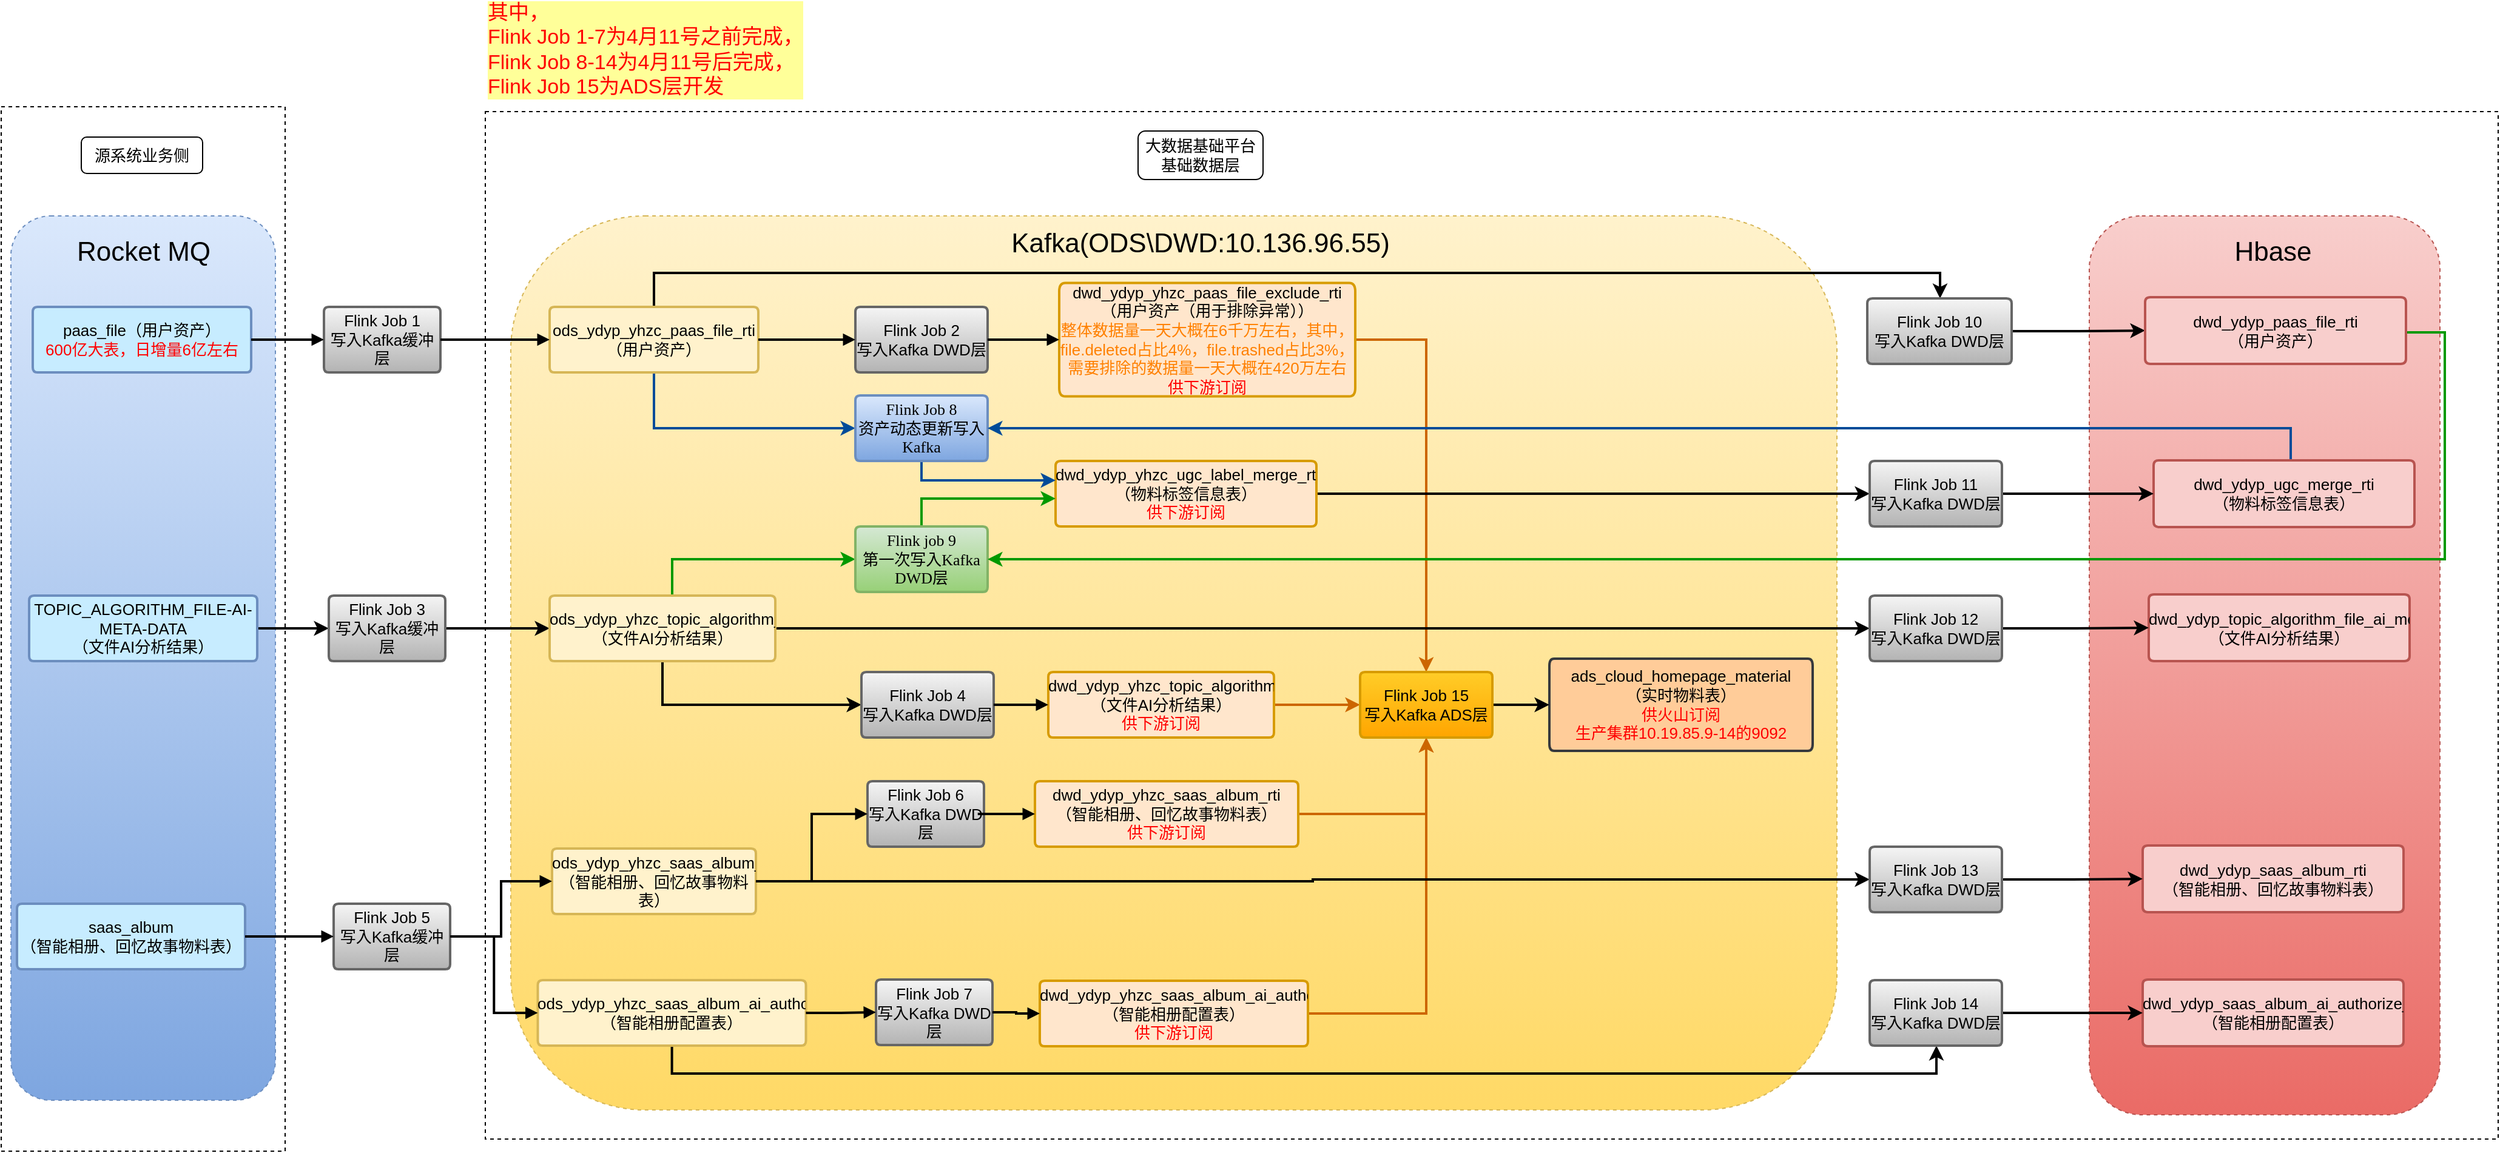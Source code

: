 <mxfile version="26.2.12">
  <diagram id="C5RBs43oDa-KdzZeNtuy" name="Page-1">
    <mxGraphModel dx="788" dy="825" grid="0" gridSize="10" guides="1" tooltips="1" connect="1" arrows="1" fold="1" page="0" pageScale="1" pageWidth="827" pageHeight="1169" math="0" shadow="0">
      <root>
        <mxCell id="WIyWlLk6GJQsqaUBKTNV-0" />
        <mxCell id="WIyWlLk6GJQsqaUBKTNV-1" parent="WIyWlLk6GJQsqaUBKTNV-0" />
        <mxCell id="JVZU_cV8RBFUkfRDbjYJ-0" value="" style="rounded=0;html=1;dashed=1;fontSize=13;strokeColor=light-dark(#000000,#EDEDED);whiteSpace=wrap;" parent="WIyWlLk6GJQsqaUBKTNV-1" vertex="1">
          <mxGeometry x="595" y="-46" width="1659" height="847" as="geometry" />
        </mxCell>
        <mxCell id="JVZU_cV8RBFUkfRDbjYJ-1" value="" style="rounded=1;html=1;dashed=1;strokeColor=#b85450;align=center;verticalAlign=middle;fontFamily=Helvetica;fontSize=11;labelBackgroundColor=default;fillColor=#f8cecc;gradientColor=#ea6b66;whiteSpace=wrap;" parent="WIyWlLk6GJQsqaUBKTNV-1" vertex="1">
          <mxGeometry x="1917" y="40" width="289" height="741" as="geometry" />
        </mxCell>
        <mxCell id="JVZU_cV8RBFUkfRDbjYJ-2" value="" style="rounded=1;html=1;dashed=1;strokeColor=#d6b656;align=center;verticalAlign=middle;fontFamily=Helvetica;fontSize=11;labelBackgroundColor=default;fillColor=#fff2cc;gradientColor=#ffd966;whiteSpace=wrap;" parent="WIyWlLk6GJQsqaUBKTNV-1" vertex="1">
          <mxGeometry x="616" y="40" width="1093" height="737" as="geometry" />
        </mxCell>
        <mxCell id="JVZU_cV8RBFUkfRDbjYJ-3" value="" style="rounded=0;html=1;dashed=1;fontSize=13;whiteSpace=wrap;" parent="WIyWlLk6GJQsqaUBKTNV-1" vertex="1">
          <mxGeometry x="196" y="-50" width="234" height="861" as="geometry" />
        </mxCell>
        <mxCell id="JVZU_cV8RBFUkfRDbjYJ-4" value="" style="rounded=1;html=1;dashed=1;strokeColor=#6c8ebf;align=center;verticalAlign=middle;fontFamily=Helvetica;fontSize=11;labelBackgroundColor=default;fillColor=#dae8fc;gradientColor=#7ea6e0;whiteSpace=wrap;" parent="WIyWlLk6GJQsqaUBKTNV-1" vertex="1">
          <mxGeometry x="204" y="40" width="218" height="729" as="geometry" />
        </mxCell>
        <UserObject label="&lt;div&gt;&lt;p style=&quot;text-align:center;margin-left:0;margin-right:0;margin-top:0px;margin-bottom:0px;text-indent:0;vertical-align:middle;direction:ltr;&quot;&gt;&lt;font style=&quot;direction: ltr; letter-spacing: 0px; line-height: 120%; opacity: 1;&quot;&gt;&lt;font style=&quot;color: rgb(0, 0, 0);&quot;&gt;paas_file（用户资产）&lt;/font&gt;&lt;br&gt;&lt;font style=&quot;color: rgb(255, 0, 0);&quot;&gt;600亿大表，日增量6亿左右&lt;/font&gt;&lt;/font&gt;&lt;/p&gt;&lt;/div&gt;" tags="Background" id="JVZU_cV8RBFUkfRDbjYJ-5">
          <mxCell style="verticalAlign=middle;align=center;overflow=width;vsdxID=1;fillColor=light-dark(#c7ecff, #1d293b);shape=stencil(lVLRDoIwDPyavS6j0yDPiP9BwpBFZDiG4t/LKMoGZIlvvfa6u3YlPO2qvBUEWGe0uomXLExF+JkAyKYSWpoxIjwjPC2VFlet+qZA3OaWaaO7etoXBuxjtgPYG1FMD9GUuCD30eeF5UY+2YcDIARq4UQAlzC/VcvG0U1iGp88bRYQjlhYeqnD/iC++EKfzQA9Jv/I/xJfA+44K0+7Dpxd7bLDi9/Ir6bfzOOLh/98DJZjKWVd46259fVxjSk8TJ59AA==);strokeColor=#6c8ebf;strokeWidth=2;spacingTop=-3;spacingBottom=-3;spacingLeft=-3;spacingRight=-3;points=[];labelBackgroundColor=none;rounded=0;html=1;fontSize=13;whiteSpace=wrap;" parent="WIyWlLk6GJQsqaUBKTNV-1" vertex="1">
            <mxGeometry x="222" y="115" width="180" height="54" as="geometry" />
          </mxCell>
        </UserObject>
        <mxCell id="BADj8U_WYVI0CNXFgwBC-16" style="edgeStyle=orthogonalEdgeStyle;shape=connector;rounded=0;orthogonalLoop=1;jettySize=auto;html=1;strokeColor=default;strokeWidth=2;align=center;verticalAlign=middle;fontFamily=Helvetica;fontSize=11;fontColor=default;labelBackgroundColor=default;endArrow=classic;" parent="WIyWlLk6GJQsqaUBKTNV-1" source="JVZU_cV8RBFUkfRDbjYJ-6" target="JVZU_cV8RBFUkfRDbjYJ-13" edge="1">
          <mxGeometry relative="1" as="geometry" />
        </mxCell>
        <UserObject label="&lt;div&gt;&lt;p style=&quot;text-align:center;margin-left:0;margin-right:0;margin-top:0px;margin-bottom:0px;text-indent:0;vertical-align:middle;direction:ltr;&quot;&gt;&lt;font style=&quot;color: rgb(0, 0, 0); direction: ltr; letter-spacing: 0px; line-height: 120%; opacity: 1;&quot;&gt;TOPIC_ALGORITHM_FILE-AI-META-DATA&lt;br&gt;（文件AI分析结果）&lt;/font&gt;&lt;/p&gt;&lt;/div&gt;" tags="Background" id="JVZU_cV8RBFUkfRDbjYJ-6">
          <mxCell style="verticalAlign=middle;align=center;overflow=width;vsdxID=2;fillColor=light-dark(#C7ECFF,#1D293B);shape=stencil(lVLbDoIwDP2avS5bp0GeEf+DhCGLyHBcxL+XWZQNyBLfetrTndOuRCRtmTWSAGs7o2/yqfKuJOJMAFRdSqO6KSIiJSIptJFXo/s6R9xklmmjux7sCyP2MdsB7IUoogf+SVyQ++iz3HK5T/bhCAiBcjETwCXMb1WqdnTjiJ4iT5sFhDkLSy912B/EF1/osxmgx/gf+V/ia8AdZ+Vp14Gzq112ePEb+dX0m3l88fCfT8FyLIWqKrw1t74+rimFhynSNw==);strokeColor=#6c8ebf;strokeWidth=2;spacingTop=-3;spacingBottom=-3;spacingLeft=-3;spacingRight=-3;points=[];labelBackgroundColor=none;rounded=0;html=1;fontSize=13;whiteSpace=wrap;" parent="WIyWlLk6GJQsqaUBKTNV-1" vertex="1">
            <mxGeometry x="219" y="353" width="188" height="54" as="geometry" />
          </mxCell>
        </UserObject>
        <UserObject label="&lt;div&gt;&lt;p style=&quot;text-align:center;margin-left:0;margin-right:0;margin-top:0px;margin-bottom:0px;text-indent:0;vertical-align:middle;direction:ltr;&quot;&gt;&lt;font style=&quot;color: rgb(0, 0, 0); direction: ltr; letter-spacing: 0px; line-height: 120%; opacity: 1;&quot;&gt;saas_album&lt;/font&gt;&lt;/p&gt;&lt;p style=&quot;text-align:center;margin-left:0;margin-right:0;margin-top:0px;margin-bottom:0px;text-indent:0;vertical-align:middle;direction:ltr;&quot;&gt;&lt;font style=&quot;color: rgb(0, 0, 0); direction: ltr; letter-spacing: 0px; line-height: 120%; opacity: 1;&quot;&gt;（智能相册、回忆故事物料表）&lt;/font&gt;&lt;/p&gt;&lt;/div&gt;" tags="Background" id="JVZU_cV8RBFUkfRDbjYJ-7">
          <mxCell style="verticalAlign=middle;align=center;overflow=width;vsdxID=3;fillColor=#C7ECFF;shape=stencil(lVLbDoIwDP2avS5bp0GeEf+DhCGLyHBcxL+XWZQNyBLfetrTndOuRCRtmTWSAGs7o2/yqfKuJOJMAFRdSqO6KSIiJSIptJFXo/s6R9xklmmjux7sCyP2MdsB7IUoogf+SVyQ++iz3HK5T/bhCAiBcjETwCXMb1WqdnTjiJ4iT5sFhDkLSy912B/EF1/osxmgx/gf+V/ia8AdZ+Vp14Gzq112ePEb+dX0m3l88fCfT8FyLIWqKrw1t74+rimFhynSNw==);strokeColor=#6c8ebf;strokeWidth=2;spacingTop=-3;spacingBottom=-3;spacingLeft=-3;spacingRight=-3;points=[];labelBackgroundColor=none;rounded=0;html=1;fontSize=13;whiteSpace=wrap;" parent="WIyWlLk6GJQsqaUBKTNV-1" vertex="1">
            <mxGeometry x="209" y="607" width="188" height="54" as="geometry" />
          </mxCell>
        </UserObject>
        <UserObject label="&lt;div&gt;&lt;p style=&quot;text-align:center;margin-left:0;margin-right:0;margin-top:0px;margin-bottom:0px;text-indent:0;vertical-align:middle;direction:ltr;&quot;&gt;&lt;font style=&quot;color: rgb(0, 0, 0); direction: ltr; letter-spacing: 0px; line-height: 120%; opacity: 1;&quot;&gt;Flink Job 1&lt;br&gt;写入Kafka缓冲层&lt;/font&gt;&lt;/p&gt;&lt;/div&gt;" tags="Background" id="JVZU_cV8RBFUkfRDbjYJ-8">
          <mxCell style="verticalAlign=middle;align=center;overflow=width;vsdxID=4;fillColor=#f5f5f5;shape=stencil(lVLRDoIwDPyavS5bJ0GeEf+DhCGLyHCA4t/LLMoGZIlvvfa6u3YlIu2qvJUEWNcbfZVPVfQVEScCoJpKGtVPEREZEWmpjbwYPTQF4ja3TBvd9MO+MGIfsx3AXohieuCfxBm59yEvLJf7ZB+OgPBAeTwTwCXMb9WqcXSTiB6Fp80CwpyFpZc67A/iiy/02QzQKPlH/pf4GnDHWXnadeDsapcdXvxGfjX9Zh5fPPznU7AcS6nqGm/Nra+Pa0rhYYrsDQ==);strokeColor=#666666;strokeWidth=2;spacingTop=-3;spacingBottom=-3;spacingLeft=-3;spacingRight=-3;points=[];labelBackgroundColor=none;rounded=0;html=1;fontSize=13;gradientColor=#b3b3b3;whiteSpace=wrap;" parent="WIyWlLk6GJQsqaUBKTNV-1" vertex="1">
            <mxGeometry x="462" y="115" width="96" height="54" as="geometry" />
          </mxCell>
        </UserObject>
        <mxCell id="JVZU_cV8RBFUkfRDbjYJ-9" style="edgeStyle=orthogonalEdgeStyle;shape=connector;rounded=0;orthogonalLoop=1;jettySize=auto;html=1;strokeColor=light-dark(#004C99,#EDEDED);strokeWidth=2;align=center;verticalAlign=middle;fontFamily=Helvetica;fontSize=13;fontColor=default;labelBackgroundColor=default;endArrow=classic;" parent="WIyWlLk6GJQsqaUBKTNV-1" source="JVZU_cV8RBFUkfRDbjYJ-11" target="JVZU_cV8RBFUkfRDbjYJ-49" edge="1">
          <mxGeometry relative="1" as="geometry">
            <Array as="points">
              <mxPoint x="734" y="215" />
            </Array>
          </mxGeometry>
        </mxCell>
        <mxCell id="JVZU_cV8RBFUkfRDbjYJ-10" style="edgeStyle=orthogonalEdgeStyle;shape=connector;rounded=0;orthogonalLoop=1;jettySize=auto;html=1;strokeColor=default;strokeWidth=2;align=center;verticalAlign=middle;fontFamily=Helvetica;fontSize=11;fontColor=default;labelBackgroundColor=default;endArrow=classic;" parent="WIyWlLk6GJQsqaUBKTNV-1" source="JVZU_cV8RBFUkfRDbjYJ-11" target="JVZU_cV8RBFUkfRDbjYJ-53" edge="1">
          <mxGeometry relative="1" as="geometry">
            <Array as="points">
              <mxPoint x="734" y="87" />
              <mxPoint x="1794" y="87" />
            </Array>
          </mxGeometry>
        </mxCell>
        <UserObject label="&lt;div&gt;&lt;p style=&quot;text-align:center;margin-left:0;margin-right:0;margin-top:0px;margin-bottom:0px;text-indent:0;vertical-align:middle;direction:ltr;&quot;&gt;&lt;font style=&quot;color: rgb(0, 0, 0); direction: ltr; letter-spacing: 0px; line-height: 120%; opacity: 1;&quot;&gt;ods_ydyp_yhzc_paas_file_rti&lt;/font&gt;&lt;/p&gt;&lt;p style=&quot;text-align:center;margin-left:0;margin-right:0;margin-top:0px;margin-bottom:0px;text-indent:0;vertical-align:middle;direction:ltr;&quot;&gt;&lt;font style=&quot;color: rgb(0, 0, 0); direction: ltr; letter-spacing: 0px; line-height: 120%; opacity: 1;&quot;&gt;（用户资产）&lt;/font&gt;&lt;/p&gt;&lt;/div&gt;" tags="Background" id="JVZU_cV8RBFUkfRDbjYJ-11">
          <mxCell style="verticalAlign=middle;align=center;overflow=width;vsdxID=5;fillColor=#fff2cc;shape=stencil(lVLRDoIwDPyavS6jVQnPiP9BwpBFZDhB8e9lFmUDssS3XnvdXbsyTO9V3koG4t4ZfZFPVXQVwyMDUE0ljerGiGHGMC21kWej+6Yg3OaWaaOrftgXBuoTtgPEi1DMd9EncSLurc8Ly418sg8HIAgccSKAS5jeqlXj6CYxP8SetggIRyIsPddhexBffKZPZoDvk3/kf4mvAXechadNB86uNtnhxa/kF9Ov5vHFw38+BvOxlKqu6dbc+vK4xhQdJmZv);strokeColor=#d6b656;strokeWidth=2;spacingTop=-3;spacingBottom=-3;spacingLeft=-3;spacingRight=-3;points=[];labelBackgroundColor=none;rounded=0;html=1;fontSize=13;whiteSpace=wrap;" parent="WIyWlLk6GJQsqaUBKTNV-1" vertex="1">
            <mxGeometry x="648" y="115" width="172" height="54" as="geometry" />
          </mxCell>
        </UserObject>
        <mxCell id="BADj8U_WYVI0CNXFgwBC-6" style="edgeStyle=orthogonalEdgeStyle;rounded=0;orthogonalLoop=1;jettySize=auto;html=1;strokeWidth=2;strokeColor=#CC6600;" parent="WIyWlLk6GJQsqaUBKTNV-1" source="JVZU_cV8RBFUkfRDbjYJ-12" target="BADj8U_WYVI0CNXFgwBC-5" edge="1">
          <mxGeometry relative="1" as="geometry" />
        </mxCell>
        <UserObject label="&lt;div&gt;&lt;p style=&quot;text-align:center;margin-left:0;margin-right:0;margin-top:0px;margin-bottom:0px;text-indent:0;vertical-align:middle;direction:ltr;&quot;&gt;&lt;font style=&quot;color: rgb(0, 0, 0); direction: ltr; letter-spacing: 0px; line-height: 120%; opacity: 1;&quot;&gt;dwd_ydyp_yhzc_paas_file_exclude_rti（用户资产（用于排除异常））&lt;/font&gt;&lt;/p&gt;&lt;p style=&quot;text-align:center;margin-left:0;margin-right:0;margin-top:0px;margin-bottom:0px;text-indent:0;vertical-align:middle;direction:ltr;&quot;&gt;&lt;font style=&quot;direction: ltr; line-height: 120%; opacity: 1; color: rgb(255, 128, 0);&quot;&gt;整体数据量一天大概在6千万左右，其中，file.deleted占比4%，file.trashed占比3%，需要排除的数据量一天大概在420万左右&lt;/font&gt;&lt;/p&gt;&lt;p style=&quot;text-align:center;margin-left:0;margin-right:0;margin-top:0px;margin-bottom:0px;text-indent:0;vertical-align:middle;direction:ltr;&quot;&gt;&lt;font style=&quot;direction: ltr; letter-spacing: 0px; line-height: 120%; opacity: 1; color: rgb(255, 0, 0);&quot;&gt;供下游订阅&lt;/font&gt;&lt;/p&gt;&lt;/div&gt;" tags="Background" id="JVZU_cV8RBFUkfRDbjYJ-12">
          <mxCell style="verticalAlign=middle;align=center;overflow=width;vsdxID=6;fillColor=#ffe6cc;shape=stencil(lVLRDoIwDPyavS6jQwnPiP9BwpBFZDiG4t/LLMoGZIlvvfa6u3YlPOvrohMEWG+0uoqnLE1N+IkAyLYWWpopIjwnPKuUFhethrZE3BWWaaObetgXRuxjtgPYC1FC4+iTOCP3PhSl5UY+2YcjIATK4pkALmF+q5Gto5smND162iwgHLGw9FKH/UF88YU+mwF6SP+R/yW+BtxxVp52HTi72mWHF7+RX02/mccXD//5FCzHUsmmwVtz6+vjmlJ4mDx/Aw==);strokeColor=#d79b00;strokeWidth=2;spacingTop=-3;spacingBottom=-3;spacingLeft=-3;spacingRight=-3;points=[];labelBackgroundColor=none;rounded=0;html=1;fontSize=13;whiteSpace=wrap;" parent="WIyWlLk6GJQsqaUBKTNV-1" vertex="1">
            <mxGeometry x="1068" y="95.25" width="244" height="93.5" as="geometry" />
          </mxCell>
        </UserObject>
        <mxCell id="BADj8U_WYVI0CNXFgwBC-17" value="" style="edgeStyle=orthogonalEdgeStyle;shape=connector;rounded=0;orthogonalLoop=1;jettySize=auto;html=1;strokeColor=default;strokeWidth=2;align=center;verticalAlign=middle;fontFamily=Helvetica;fontSize=11;fontColor=default;labelBackgroundColor=default;endArrow=classic;" parent="WIyWlLk6GJQsqaUBKTNV-1" source="JVZU_cV8RBFUkfRDbjYJ-13" target="JVZU_cV8RBFUkfRDbjYJ-15" edge="1">
          <mxGeometry relative="1" as="geometry" />
        </mxCell>
        <UserObject label="&lt;div&gt;&lt;p style=&quot;text-align:center;margin-left:0;margin-right:0;margin-top:0px;margin-bottom:0px;text-indent:0;vertical-align:middle;direction:ltr;&quot;&gt;&lt;font style=&quot;color: rgb(0, 0, 0); direction: ltr; letter-spacing: 0px; line-height: 120%; opacity: 1;&quot;&gt;Flink Job 3&lt;br&gt;写入Kafka缓冲层&lt;/font&gt;&lt;/p&gt;&lt;/div&gt;" tags="Background" id="JVZU_cV8RBFUkfRDbjYJ-13">
          <mxCell style="verticalAlign=middle;align=center;overflow=width;vsdxID=7;fillColor=#f5f5f5;shape=stencil(lVLRDoIwDPyavS5bJ0GeEf+DhCGLyHCA4t/LLMoGZIlvvfa6u3YlIu2qvJUEWNcbfZVPVfQVEScCoJpKGtVPEREZEWmpjbwYPTQF4ja3TBvd9MO+MGIfsx3AXohieuCfxBm59yEvLJf7ZB+OgPBAeTwTwCXMb9WqcXSTiB6Fp80CwpyFpZc67A/iiy/02QzQKPlH/pf4GnDHWXnadeDsapcdXvxGfjX9Zh5fPPznU7AcS6nqGm/Nra+Pa0rhYYrsDQ==);strokeColor=#666666;strokeWidth=2;spacingTop=-3;spacingBottom=-3;spacingLeft=-3;spacingRight=-3;points=[];labelBackgroundColor=none;rounded=0;html=1;fontSize=13;gradientColor=#b3b3b3;whiteSpace=wrap;" parent="WIyWlLk6GJQsqaUBKTNV-1" vertex="1">
            <mxGeometry x="466" y="353" width="96" height="54" as="geometry" />
          </mxCell>
        </UserObject>
        <mxCell id="JVZU_cV8RBFUkfRDbjYJ-14" style="edgeStyle=orthogonalEdgeStyle;rounded=0;orthogonalLoop=1;jettySize=auto;html=1;strokeWidth=2;fontSize=13;strokeColor=light-dark(#009900,#EDEDED);" parent="WIyWlLk6GJQsqaUBKTNV-1" source="JVZU_cV8RBFUkfRDbjYJ-15" target="JVZU_cV8RBFUkfRDbjYJ-51" edge="1">
          <mxGeometry relative="1" as="geometry">
            <Array as="points">
              <mxPoint x="749" y="323" />
            </Array>
          </mxGeometry>
        </mxCell>
        <mxCell id="BADj8U_WYVI0CNXFgwBC-13" style="edgeStyle=orthogonalEdgeStyle;rounded=0;orthogonalLoop=1;jettySize=auto;html=1;strokeWidth=2;" parent="WIyWlLk6GJQsqaUBKTNV-1" source="JVZU_cV8RBFUkfRDbjYJ-15" target="JVZU_cV8RBFUkfRDbjYJ-28" edge="1">
          <mxGeometry relative="1" as="geometry">
            <Array as="points">
              <mxPoint x="741" y="443" />
            </Array>
          </mxGeometry>
        </mxCell>
        <mxCell id="BADj8U_WYVI0CNXFgwBC-15" style="edgeStyle=orthogonalEdgeStyle;shape=connector;rounded=0;orthogonalLoop=1;jettySize=auto;html=1;strokeColor=default;strokeWidth=2;align=center;verticalAlign=middle;fontFamily=Helvetica;fontSize=11;fontColor=default;labelBackgroundColor=default;endArrow=classic;" parent="WIyWlLk6GJQsqaUBKTNV-1" source="JVZU_cV8RBFUkfRDbjYJ-15" target="JVZU_cV8RBFUkfRDbjYJ-64" edge="1">
          <mxGeometry relative="1" as="geometry" />
        </mxCell>
        <UserObject label="&lt;div&gt;&lt;p style=&quot;text-align:center;margin-left:0;margin-right:0;margin-top:0px;margin-bottom:0px;text-indent:0;vertical-align:middle;direction:ltr;&quot;&gt;&lt;font style=&quot;color: rgb(0, 0, 0); direction: ltr; letter-spacing: 0px; line-height: 120%; opacity: 1;&quot;&gt;ods_ydyp_yhzc_topic_algorithm_file_ai_meta_data&lt;br&gt;&lt;/font&gt;&lt;/p&gt;&lt;p style=&quot;text-align:center;margin-left:0;margin-right:0;margin-top:0px;margin-bottom:0px;text-indent:0;vertical-align:middle;direction:ltr;&quot;&gt;&lt;font style=&quot;color: rgb(0, 0, 0); direction: ltr; letter-spacing: 0px; line-height: 120%; opacity: 1;&quot;&gt;（文件AI分析结果）&lt;/font&gt;&lt;/p&gt;&lt;/div&gt;" tags="Background" id="JVZU_cV8RBFUkfRDbjYJ-15">
          <mxCell style="verticalAlign=middle;align=center;overflow=width;vsdxID=8;fillColor=#fff2cc;shape=stencil(lVLRDoIwDPyavS5bJ0GeEf+DhCGLyHCA4t/LLMoGZIlvvfa6u3YlIu2qvJUEWNcbfZVPVfQVEScCoJpKGtVPEREZEWmpjbwYPTQF4ja3TBvd9MO+MGIfsx3AXohieuCfxBm59yEvLJf7ZB+OgBAoj2YCuIT5rVo1jm4S02PkabOAMGdh6aUO+4P44gt9NgM0Sv6R/yW+BtxxVp52HTi72mWHF7+RX02/mccXD//5FCzHUqq6xltz6+vjmlJ4mCJ7Aw==);strokeColor=#d6b656;strokeWidth=2;spacingTop=-3;spacingBottom=-3;spacingLeft=-3;spacingRight=-3;points=[];labelBackgroundColor=none;rounded=0;html=1;fontSize=13;whiteSpace=wrap;" parent="WIyWlLk6GJQsqaUBKTNV-1" vertex="1">
            <mxGeometry x="648" y="353" width="186" height="54" as="geometry" />
          </mxCell>
        </UserObject>
        <UserObject label="&lt;div&gt;&lt;p style=&quot;text-align:center;margin-left:0;margin-right:0;margin-top:0px;margin-bottom:0px;text-indent:0;vertical-align:middle;direction:ltr;&quot;&gt;&lt;font style=&quot;color: rgb(0, 0, 0); direction: ltr; letter-spacing: 0px; line-height: 120%; opacity: 1;&quot;&gt;Flink Job 5&lt;br&gt;写入Kafka缓冲层&lt;/font&gt;&lt;/p&gt;&lt;/div&gt;" tags="Background" id="JVZU_cV8RBFUkfRDbjYJ-16">
          <mxCell style="verticalAlign=middle;align=center;overflow=width;vsdxID=9;fillColor=#f5f5f5;shape=stencil(lVLRDoIwDPyavS5bJ0GeEf+DhCGLyHCA4t/LLMoGZIlvvfa6u3YlIu2qvJUEWNcbfZVPVfQVEScCoJpKGtVPEREZEWmpjbwYPTQF4ja3TBvd9MO+MGIfsx3AXohieuCfxBm59yEvLJf7ZB+OgPBAeTwTwCXMb9WqcXSTiB6Fp80CwpyFpZc67A/iiy/02QzQKPlH/pf4GnDHWXnadeDsapcdXvxGfjX9Zh5fPPznU7AcS6nqGm/Nra+Pa0rhYYrsDQ==);strokeColor=#666666;strokeWidth=2;spacingTop=-3;spacingBottom=-3;spacingLeft=-3;spacingRight=-3;points=[];labelBackgroundColor=none;rounded=0;html=1;fontSize=13;gradientColor=#b3b3b3;whiteSpace=wrap;" parent="WIyWlLk6GJQsqaUBKTNV-1" vertex="1">
            <mxGeometry x="470" y="607" width="96" height="54" as="geometry" />
          </mxCell>
        </UserObject>
        <mxCell id="BADj8U_WYVI0CNXFgwBC-10" style="edgeStyle=orthogonalEdgeStyle;rounded=0;orthogonalLoop=1;jettySize=auto;html=1;strokeWidth=2;strokeColor=#CC6600;" parent="WIyWlLk6GJQsqaUBKTNV-1" source="JVZU_cV8RBFUkfRDbjYJ-18" target="BADj8U_WYVI0CNXFgwBC-5" edge="1">
          <mxGeometry relative="1" as="geometry" />
        </mxCell>
        <UserObject label="&lt;div&gt;&lt;p style=&quot;text-align:center;margin-left:0;margin-right:0;margin-top:0px;margin-bottom:0px;text-indent:0;vertical-align:middle;direction:ltr;&quot;&gt;&lt;font style=&quot;direction: ltr; letter-spacing: 0px; line-height: 120%; opacity: 1;&quot;&gt;dwd_ydyp_yhzc_saas_album_rti&lt;/font&gt;&lt;/p&gt;&lt;p style=&quot;text-align:center;margin-left:0;margin-right:0;margin-top:0px;margin-bottom:0px;text-indent:0;vertical-align:middle;direction:ltr;&quot;&gt;&lt;font style=&quot;direction: ltr; letter-spacing: 0px; line-height: 120%; opacity: 1;&quot;&gt;（智能相册、回忆故事物料表）&lt;br&gt;&lt;font style=&quot;color: rgb(255, 0, 0);&quot;&gt;供下游订阅&lt;/font&gt;&lt;/font&gt;&lt;/p&gt;&lt;/div&gt;" tags="Background" id="JVZU_cV8RBFUkfRDbjYJ-18">
          <mxCell style="verticalAlign=middle;align=center;overflow=width;vsdxID=10;fillColor=#ffe6cc;shape=stencil(lVLLEoIwDPyaXjtt6gPOiP/BDEU6IsUCin8vNQgtMDjessmmu0lDRFTnSSUJsLox+iqfKm1yIk4EQJW5NKrpIyJiIqJMG3kxui1TxFVimTa66Yd9ocM+ZjuAvRAd6Y5/Emfk3tsktVzuk33YAUJOg91AAJcwvFWo0tENA8oPnjbbEObsh/RYh/VBfPGJPpgBug//kR8TXwPuODNP6w6mXa2ytxe/kJ9Nv5jHF9/+8z6YjiVTRYG35tbnx9Wn8DBF/AY=);strokeColor=#d79b00;strokeWidth=2;spacingTop=-3;spacingBottom=-3;spacingLeft=-3;spacingRight=-3;points=[];labelBackgroundColor=none;rounded=0;html=1;fontSize=13;whiteSpace=wrap;" parent="WIyWlLk6GJQsqaUBKTNV-1" vertex="1">
            <mxGeometry x="1048" y="506" width="217" height="54" as="geometry" />
          </mxCell>
        </UserObject>
        <mxCell id="BADj8U_WYVI0CNXFgwBC-14" style="edgeStyle=orthogonalEdgeStyle;shape=connector;rounded=0;orthogonalLoop=1;jettySize=auto;html=1;strokeColor=#CC6600;strokeWidth=2;align=center;verticalAlign=middle;fontFamily=Helvetica;fontSize=11;fontColor=default;labelBackgroundColor=default;endArrow=classic;" parent="WIyWlLk6GJQsqaUBKTNV-1" source="JVZU_cV8RBFUkfRDbjYJ-20" target="BADj8U_WYVI0CNXFgwBC-5" edge="1">
          <mxGeometry relative="1" as="geometry" />
        </mxCell>
        <UserObject label="&lt;div&gt;&lt;p style=&quot;text-align:center;margin-left:0;margin-right:0;margin-top:0px;margin-bottom:0px;text-indent:0;vertical-align:middle;direction:ltr;&quot;&gt;&lt;font style=&quot;direction: ltr; letter-spacing: 0px; line-height: 120%; opacity: 1;&quot;&gt;&lt;font&gt;dwd_ydyp_yhzc_saas_album_ai_authorize_rti&lt;/font&gt;&lt;/font&gt;&lt;/p&gt;&lt;p style=&quot;text-align:center;margin-left:0;margin-right:0;margin-top:0px;margin-bottom:0px;text-indent:0;vertical-align:middle;direction:ltr;&quot;&gt;&lt;font style=&quot;direction: ltr; letter-spacing: 0px; line-height: 120%; opacity: 1;&quot;&gt;&lt;font&gt;（智能相册配置表）&lt;/font&gt;&lt;br&gt;&lt;font style=&quot;color: rgb(255, 0, 0);&quot;&gt;供下游订阅&lt;/font&gt;&lt;/font&gt;&lt;/p&gt;&lt;/div&gt;" tags="Background" id="JVZU_cV8RBFUkfRDbjYJ-20">
          <mxCell style="verticalAlign=middle;align=center;overflow=width;vsdxID=11;fillColor=#ffe6cc;shape=stencil(lVLLEoIwDPyaXjttqiOcEf+DGYp0RIrlIf691CC0wOB4yyab7iYNEVGdJ5UkwOrG6Jt8qrTJiTgTAFXm0qhmiIiIiYgybeTV6LZMEVeJZdrorjv7Qo99zHYAeyE60QP/JC7IfbRJarncJ/uwB4ScBnwkgEsY3ypU6eiGAeWhp812hDn7IT3VYXsQX3ymj2aAHsN/5KfE14A7zsLTtoN5V5vs/cWv5BfTr+bxxff/fAjmY8lUUeCtufXlcQ0pPEwRvwE=);strokeColor=#d79b00;strokeWidth=2;spacingTop=-3;spacingBottom=-3;spacingLeft=-3;spacingRight=-3;points=[];labelBackgroundColor=none;rounded=0;html=1;fontSize=13;whiteSpace=wrap;" parent="WIyWlLk6GJQsqaUBKTNV-1" vertex="1">
            <mxGeometry x="1052" y="670.5" width="221" height="54" as="geometry" />
          </mxCell>
        </UserObject>
        <mxCell id="BADj8U_WYVI0CNXFgwBC-1" style="edgeStyle=orthogonalEdgeStyle;rounded=0;orthogonalLoop=1;jettySize=auto;html=1;strokeWidth=2;" parent="WIyWlLk6GJQsqaUBKTNV-1" source="JVZU_cV8RBFUkfRDbjYJ-21" target="JVZU_cV8RBFUkfRDbjYJ-66" edge="1">
          <mxGeometry relative="1" as="geometry" />
        </mxCell>
        <UserObject label="&lt;div&gt;&lt;p style=&quot;text-align:center;margin-left:0;margin-right:0;margin-top:0px;margin-bottom:0px;text-indent:0;vertical-align:middle;direction:ltr;&quot;&gt;&lt;font style=&quot;color: rgb(0, 0, 0); direction: ltr; letter-spacing: 0px; line-height: 120%; opacity: 1;&quot;&gt;ods_ydyp_yhzc_saas_album_rti（智能相册、回忆故事物料表）&lt;/font&gt;&lt;/p&gt;&lt;/div&gt;" tags="Background" id="JVZU_cV8RBFUkfRDbjYJ-21">
          <mxCell style="verticalAlign=middle;align=center;overflow=width;vsdxID=12;fillColor=#fff2cc;shape=stencil(lVLRDoIwDPyavS6jU5FnxP8gYcgiMhxD8e9lFmUDssS3XnvdXbsSnnZV3goCrDNaXcVTFqYi/EQAZFMJLc0YEZ4RnpZKi4tWfVMgbnPLtNFNPewLA/Yx2wHshSimu+iTOCP33ueF5UY+2YcDIATKjxMBXML0Vi0bRzeJ6QE8bRYQjlhYeq7D9iC++EyfzADdJ//I/xJfA+44C0+bDpxdbbLDi1/JL6ZfzeOLh/98DOZjKWVd46259eVxjSk8TJ69AQ==);strokeColor=#d6b656;strokeWidth=2;spacingTop=-3;spacingBottom=-3;spacingLeft=-3;spacingRight=-3;points=[];labelBackgroundColor=none;rounded=0;html=1;fontSize=13;whiteSpace=wrap;" parent="WIyWlLk6GJQsqaUBKTNV-1" vertex="1">
            <mxGeometry x="650" y="561.5" width="168" height="54" as="geometry" />
          </mxCell>
        </UserObject>
        <mxCell id="vxS5x-aVYjz5ai9hV34h-0" style="edgeStyle=orthogonalEdgeStyle;rounded=0;orthogonalLoop=1;jettySize=auto;html=1;strokeWidth=2;" parent="WIyWlLk6GJQsqaUBKTNV-1" source="JVZU_cV8RBFUkfRDbjYJ-22" target="JVZU_cV8RBFUkfRDbjYJ-68" edge="1">
          <mxGeometry relative="1" as="geometry">
            <Array as="points">
              <mxPoint x="749" y="747" />
              <mxPoint x="1791" y="747" />
            </Array>
          </mxGeometry>
        </mxCell>
        <UserObject label="&lt;div&gt;&lt;p style=&quot;text-align:center;margin-left:0;margin-right:0;margin-top:0px;margin-bottom:0px;text-indent:0;vertical-align:middle;direction:ltr;&quot;&gt;&lt;font style=&quot;color: rgb(0, 0, 0); direction: ltr; letter-spacing: 0px; line-height: 120%; opacity: 1;&quot;&gt;ods_ydyp_yhzc_saas_album_ai_authorize_rti（智能相册配置表）&lt;br&gt;&lt;/font&gt;&lt;/p&gt;&lt;/div&gt;" tags="Background" id="JVZU_cV8RBFUkfRDbjYJ-22">
          <mxCell style="verticalAlign=middle;align=center;overflow=width;vsdxID=13;fillColor=#fff2cc;shape=stencil(lVLLEoIwDPyaXjttqiOcEf+DGYp0RIrlIf691CC0wOB4yyab7iYNEVGdJ5UkwOrG6Jt8qrTJiTgTAFXm0qhmiIiIiYgybeTV6LZMEVeJZdrorjv7Qo99zHYAeyE60QP/JC7IfbRJarncJ/uwB4ScBnwkgEsY3ypU6eiGAeWhp812hDn7IT3VYXsQX3ymj2aAHsN/5KfE14A7zsLTtoN5V5vs/cWv5BfTr+bxxff/fAjmY8lUUeCtufXlcQ0pPEwRvwE=);strokeColor=#d6b656;strokeWidth=2;spacingTop=-3;spacingBottom=-3;spacingLeft=-3;spacingRight=-3;points=[];labelBackgroundColor=none;rounded=0;html=1;fontSize=13;whiteSpace=wrap;" parent="WIyWlLk6GJQsqaUBKTNV-1" vertex="1">
            <mxGeometry x="638.25" y="670" width="221" height="54" as="geometry" />
          </mxCell>
        </UserObject>
        <UserObject label="&lt;div&gt;&lt;p style=&quot;text-align:center;margin-left:0;margin-right:0;margin-top:0px;margin-bottom:0px;text-indent:0;vertical-align:middle;direction:ltr;&quot;&gt;&lt;font style=&quot;color: rgb(0, 0, 0); direction: ltr; letter-spacing: 0px; line-height: 120%; opacity: 1;&quot;&gt;Flink Job 6&lt;br&gt;写入Kafka DWD层&lt;/font&gt;&lt;/p&gt;&lt;/div&gt;" tags="Background" id="JVZU_cV8RBFUkfRDbjYJ-23">
          <mxCell style="verticalAlign=middle;align=center;overflow=width;vsdxID=14;fillColor=#f5f5f5;shape=stencil(lVLRDoIwDPyavS5bJ0GeEf+DhCGLyHCA4t/LLMoGZIlvvfa6u3YlIu2qvJUEWNcbfZVPVfQVEScCoJpKGtVPEREZEWmpjbwYPTQF4ja3TBvd9MO+MGIfsx3AXohieuCfxBm59yEvLJf7ZB+OgPBAeTwTwCXMb9WqcXSTiB6Fp80CwpyFpZc67A/iiy/02QzQKPlH/pf4GnDHWXnadeDsapcdXvxGfjX9Zh5fPPznU7AcS6nqGm/Nra+Pa0rhYYrsDQ==);strokeColor=#666666;strokeWidth=2;spacingTop=-3;spacingBottom=-3;spacingLeft=-3;spacingRight=-3;points=[];labelBackgroundColor=none;rounded=0;html=1;fontSize=13;gradientColor=#b3b3b3;whiteSpace=wrap;" parent="WIyWlLk6GJQsqaUBKTNV-1" vertex="1">
            <mxGeometry x="910" y="506" width="96" height="54" as="geometry" />
          </mxCell>
        </UserObject>
        <UserObject label="&lt;div&gt;&lt;p style=&quot;text-align:center;margin-left:0;margin-right:0;margin-top:0px;margin-bottom:0px;text-indent:0;vertical-align:middle;direction:ltr;&quot;&gt;&lt;font style=&quot;color: rgb(0, 0, 0); direction: ltr; letter-spacing: 0px; line-height: 120%; opacity: 1;&quot;&gt;Flink Job 7&lt;br&gt;写入Kafka DWD层&lt;/font&gt;&lt;/p&gt;&lt;/div&gt;" tags="Background" id="JVZU_cV8RBFUkfRDbjYJ-24">
          <mxCell style="verticalAlign=middle;align=center;overflow=width;vsdxID=15;fillColor=#f5f5f5;shape=stencil(lVLRDoIwDPyavS5bJ0GeEf+DhCGLyHCA4t/LLMoGZIlvvfa6u3YlIu2qvJUEWNcbfZVPVfQVEScCoJpKGtVPEREZEWmpjbwYPTQF4ja3TBvd9MO+MGIfsx3AXohieuCfxBm59yEvLJf7ZB+OgPBAeTwTwCXMb9WqcXSTiB6Fp80CwpyFpZc67A/iiy/02QzQKPlH/pf4GnDHWXnadeDsapcdXvxGfjX9Zh5fPPznU7AcS6nqGm/Nra+Pa0rhYYrsDQ==);strokeColor=#666666;strokeWidth=2;spacingTop=-3;spacingBottom=-3;spacingLeft=-3;spacingRight=-3;points=[];labelBackgroundColor=none;rounded=0;html=1;fontSize=13;gradientColor=#b3b3b3;whiteSpace=wrap;" parent="WIyWlLk6GJQsqaUBKTNV-1" vertex="1">
            <mxGeometry x="917" y="669.5" width="96" height="54" as="geometry" />
          </mxCell>
        </UserObject>
        <UserObject label="&lt;div&gt;&lt;p style=&quot;text-align:center;margin-left:0;margin-right:0;margin-top:0px;margin-bottom:0px;text-indent:0;vertical-align:middle;direction:ltr;&quot;&gt;&lt;font style=&quot;color: rgb(0, 0, 0); direction: ltr; letter-spacing: 0px; line-height: 120%; opacity: 1;&quot;&gt;Flink Job 2&lt;br&gt;写入Kafka DWD层&lt;/font&gt;&lt;/p&gt;&lt;/div&gt;" tags="Background" id="JVZU_cV8RBFUkfRDbjYJ-25">
          <mxCell style="verticalAlign=middle;align=center;overflow=width;vsdxID=16;fillColor=#f5f5f5;shape=stencil(lVLRDoIwDPyavS6jVQjPiP9BwpBFZDiG4t/LHMoGZIlvvfa6u3YlmPV10XECrNdKXvlTlLomeCIAoq25EnqKCOYEs0oqflFyaEuLu8IwTXSTD/PCaPuY6QD2siihh+iTOFvufShKw418sg9HsBBpnMwEcAnzW41oHd00poieNgsIRywsvdRhfxBffKHPZoAe03/kf4mvAXecladdB86udtnhxW/kV9Nv5vHFw38+BcuxVKJp7K259fVxTSl7mJi/AQ==);strokeColor=#666666;strokeWidth=2;spacingTop=-3;spacingBottom=-3;spacingLeft=-3;spacingRight=-3;points=[];labelBackgroundColor=none;rounded=0;html=1;fontSize=13;gradientColor=#b3b3b3;whiteSpace=wrap;" parent="WIyWlLk6GJQsqaUBKTNV-1" vertex="1">
            <mxGeometry x="900" y="115" width="109" height="54" as="geometry" />
          </mxCell>
        </UserObject>
        <mxCell id="BADj8U_WYVI0CNXFgwBC-7" style="edgeStyle=orthogonalEdgeStyle;rounded=0;orthogonalLoop=1;jettySize=auto;html=1;strokeWidth=2;strokeColor=#CC6600;" parent="WIyWlLk6GJQsqaUBKTNV-1" source="JVZU_cV8RBFUkfRDbjYJ-27" target="BADj8U_WYVI0CNXFgwBC-5" edge="1">
          <mxGeometry relative="1" as="geometry" />
        </mxCell>
        <UserObject label="&lt;p style=&quot;text-align:center;margin-left:0;margin-right:0;margin-top:0px;margin-bottom:0px;text-indent:0;vertical-align:middle;direction:ltr;&quot;&gt;&lt;font style=&quot;color: rgb(0, 0, 0); direction: ltr; letter-spacing: 0px; line-height: 120%; opacity: 1;&quot;&gt;dwd_ydyp_yhzc_topic_algorithm_file_ai_meta_data&lt;br&gt;&lt;span style=&quot;color: light-dark(rgb(0, 0, 0), rgb(237, 237, 237)); letter-spacing: 0px; background-color: transparent;&quot;&gt;（文件AI分析结果）&lt;/span&gt;&lt;/font&gt;&lt;/p&gt;&lt;p style=&quot;text-align:center;margin-left:0;margin-right:0;margin-top:0px;margin-bottom:0px;text-indent:0;vertical-align:middle;direction:ltr;&quot;&gt;&lt;font style=&quot;direction: ltr; letter-spacing: 0px; line-height: 120%; opacity: 1; color: rgb(255, 0, 0);&quot;&gt;供下游订阅&lt;br&gt;&lt;/font&gt;&lt;/p&gt;" tags="Background" id="JVZU_cV8RBFUkfRDbjYJ-27">
          <mxCell style="verticalAlign=middle;align=center;overflow=width;vsdxID=17;fillColor=#ffe6cc;shape=stencil(lVLRDoIwDPyavS5bJ0GeEf+DhCGLyHCA4t/LLMoGZIlvvfa6u3YlIu2qvJUEWNcbfZVPVfQVEScCoJpKGtVPEREZEWmpjbwYPTQF4ja3TBvd9MO+MGIfsx3AXohieuCfxBm59yEvLJf7ZB+OgBAoj2YCuIT5rVo1jm4S02PkabOAMGdh6aUO+4P44gt9NgM0Sv6R/yW+BtxxVp52HTi72mWHF7+RX02/mccXD//5FCzHUqq6xltz6+vjmlJ4mCJ7Aw==);strokeColor=#d79b00;strokeWidth=2;spacingTop=-3;spacingBottom=-3;spacingLeft=-3;spacingRight=-3;points=[];labelBackgroundColor=none;rounded=0;html=1;fontSize=13;whiteSpace=wrap;" parent="WIyWlLk6GJQsqaUBKTNV-1" vertex="1">
            <mxGeometry x="1059" y="416" width="186" height="54" as="geometry" />
          </mxCell>
        </UserObject>
        <UserObject label="&lt;div&gt;&lt;p style=&quot;text-align:center;margin-left:0;margin-right:0;margin-top:0px;margin-bottom:0px;text-indent:0;vertical-align:middle;direction:ltr;&quot;&gt;&lt;font style=&quot;color: rgb(0, 0, 0); direction: ltr; letter-spacing: 0px; line-height: 120%; opacity: 1;&quot;&gt;Flink Job 4&lt;br&gt;写入Kafka DWD层&lt;/font&gt;&lt;/p&gt;&lt;/div&gt;" tags="Background" id="JVZU_cV8RBFUkfRDbjYJ-28">
          <mxCell style="verticalAlign=middle;align=center;overflow=width;vsdxID=18;fillColor=#f5f5f5;shape=stencil(lVLRDoIwDPyavS6jVQjPiP9BwpBFZDiG4t/LHMoGZIlvvfa6u3YlmPV10XECrNdKXvlTlLomeCIAoq25EnqKCOYEs0oqflFyaEuLu8IwTXSTD/PCaPuY6QD2siihh+iTOFvufShKw418sg9HsBBpnMwEcAnzW41oHd00poieNgsIRywsvdRhfxBffKHPZoAe03/kf4mvAXecladdB86udtnhxW/kV9Nv5vHFw38+BcuxVKJp7K259fVxTSl7mJi/AQ==);strokeColor=#666666;strokeWidth=2;spacingTop=-3;spacingBottom=-3;spacingLeft=-3;spacingRight=-3;points=[];labelBackgroundColor=none;rounded=0;html=1;fontSize=13;gradientColor=#b3b3b3;whiteSpace=wrap;" parent="WIyWlLk6GJQsqaUBKTNV-1" vertex="1">
            <mxGeometry x="905" y="416" width="109" height="54" as="geometry" />
          </mxCell>
        </UserObject>
        <UserObject label="" tags="Background" id="JVZU_cV8RBFUkfRDbjYJ-30">
          <mxCell style="vsdxID=20;edgeStyle=orthogonalEdgeStyle;startArrow=none;endArrow=block;startSize=5;endSize=5;strokeWidth=2;spacingTop=0;spacingBottom=0;spacingLeft=0;spacingRight=0;verticalAlign=middle;html=1;labelBackgroundColor=#ffffff;rounded=0;exitX=1;exitY=0.5;exitDx=0;exitDy=0;exitPerimeter=0;entryX=0;entryY=0.5;entryDx=0;entryDy=0;entryPerimeter=0;fontSize=13;" parent="WIyWlLk6GJQsqaUBKTNV-1" source="JVZU_cV8RBFUkfRDbjYJ-16" target="JVZU_cV8RBFUkfRDbjYJ-22" edge="1">
            <mxGeometry relative="1" as="geometry">
              <mxPoint x="-36" y="128" as="offset" />
            </mxGeometry>
          </mxCell>
        </UserObject>
        <UserObject label="" tags="Background" id="JVZU_cV8RBFUkfRDbjYJ-31">
          <mxCell style="vsdxID=21;edgeStyle=none;startArrow=none;endArrow=block;startSize=5;endSize=5;strokeWidth=2;spacingTop=0;spacingBottom=0;spacingLeft=0;spacingRight=0;verticalAlign=middle;html=1;labelBackgroundColor=#ffffff;rounded=0;exitX=1;exitY=0.5;exitDx=0;exitDy=0;exitPerimeter=0;entryX=0;entryY=0.5;entryDx=0;entryDy=0;entryPerimeter=0;fontSize=13;" parent="WIyWlLk6GJQsqaUBKTNV-1" source="JVZU_cV8RBFUkfRDbjYJ-5" target="JVZU_cV8RBFUkfRDbjYJ-8" edge="1">
            <mxGeometry relative="1" as="geometry">
              <mxPoint x="-54" y="102" as="offset" />
              <Array as="points">
                <mxPoint x="421" y="142" />
                <mxPoint x="421" y="142" />
              </Array>
            </mxGeometry>
          </mxCell>
        </UserObject>
        <UserObject label="" tags="Background" id="JVZU_cV8RBFUkfRDbjYJ-33">
          <mxCell style="vsdxID=23;edgeStyle=orthogonalEdgeStyle;startArrow=none;endArrow=block;startSize=5;endSize=5;strokeWidth=2;spacingTop=0;spacingBottom=0;spacingLeft=0;spacingRight=0;verticalAlign=middle;html=1;labelBackgroundColor=#ffffff;rounded=0;exitX=1;exitY=0.5;exitDx=0;exitDy=0;exitPerimeter=0;entryX=0;entryY=0.5;entryDx=0;entryDy=0;entryPerimeter=0;fontSize=13;" parent="WIyWlLk6GJQsqaUBKTNV-1" source="JVZU_cV8RBFUkfRDbjYJ-16" target="JVZU_cV8RBFUkfRDbjYJ-21" edge="1">
            <mxGeometry relative="1" as="geometry">
              <mxPoint x="-36" y="79" as="offset" />
            </mxGeometry>
          </mxCell>
        </UserObject>
        <UserObject label="" tags="Background" id="JVZU_cV8RBFUkfRDbjYJ-34">
          <mxCell style="vsdxID=24;edgeStyle=orthogonalEdgeStyle;startArrow=none;endArrow=block;startSize=5;endSize=5;strokeWidth=2;spacingTop=0;spacingBottom=0;spacingLeft=0;spacingRight=0;verticalAlign=middle;html=1;labelBackgroundColor=#ffffff;rounded=0;exitX=1;exitY=0.5;exitDx=0;exitDy=0;exitPerimeter=0;entryX=0;entryY=0.5;entryDx=0;entryDy=0;entryPerimeter=0;fontSize=13;" parent="WIyWlLk6GJQsqaUBKTNV-1" source="JVZU_cV8RBFUkfRDbjYJ-22" target="JVZU_cV8RBFUkfRDbjYJ-24" edge="1">
            <mxGeometry relative="1" as="geometry">
              <mxPoint x="-10" y="102" as="offset" />
            </mxGeometry>
          </mxCell>
        </UserObject>
        <UserObject label="" tags="Background" id="JVZU_cV8RBFUkfRDbjYJ-35">
          <mxCell style="vsdxID=25;edgeStyle=orthogonalEdgeStyle;startArrow=none;endArrow=block;startSize=5;endSize=5;strokeWidth=2;spacingTop=0;spacingBottom=0;spacingLeft=0;spacingRight=0;verticalAlign=middle;html=1;labelBackgroundColor=#ffffff;rounded=0;exitX=1;exitY=0.5;exitDx=0;exitDy=0;exitPerimeter=0;entryX=0;entryY=0.5;entryDx=0;entryDy=0;entryPerimeter=0;fontSize=13;" parent="WIyWlLk6GJQsqaUBKTNV-1" source="JVZU_cV8RBFUkfRDbjYJ-7" target="JVZU_cV8RBFUkfRDbjYJ-16" edge="1">
            <mxGeometry relative="1" as="geometry">
              <mxPoint x="-52" y="102" as="offset" />
            </mxGeometry>
          </mxCell>
        </UserObject>
        <UserObject label="" tags="Background" id="JVZU_cV8RBFUkfRDbjYJ-36">
          <mxCell style="vsdxID=26;edgeStyle=orthogonalEdgeStyle;startArrow=none;endArrow=block;startSize=5;endSize=5;strokeWidth=2;spacingTop=0;spacingBottom=0;spacingLeft=0;spacingRight=0;verticalAlign=middle;html=1;labelBackgroundColor=#ffffff;rounded=0;exitX=1;exitY=0.5;exitDx=0;exitDy=0;exitPerimeter=0;entryX=0;entryY=0.5;entryDx=0;entryDy=0;entryPerimeter=0;fontSize=13;" parent="WIyWlLk6GJQsqaUBKTNV-1" source="JVZU_cV8RBFUkfRDbjYJ-24" target="JVZU_cV8RBFUkfRDbjYJ-20" edge="1">
            <mxGeometry relative="1" as="geometry">
              <mxPoint x="-11" y="102" as="offset" />
            </mxGeometry>
          </mxCell>
        </UserObject>
        <UserObject label="" tags="Background" id="JVZU_cV8RBFUkfRDbjYJ-37">
          <mxCell style="vsdxID=27;edgeStyle=none;startArrow=none;endArrow=block;startSize=5;endSize=5;strokeWidth=2;spacingTop=0;spacingBottom=0;spacingLeft=0;spacingRight=0;verticalAlign=middle;html=1;labelBackgroundColor=#ffffff;rounded=0;exitX=1;exitY=0.5;exitDx=0;exitDy=0;exitPerimeter=0;entryX=0;entryY=0.5;entryDx=0;entryDy=0;entryPerimeter=0;fontSize=13;" parent="WIyWlLk6GJQsqaUBKTNV-1" source="JVZU_cV8RBFUkfRDbjYJ-23" target="JVZU_cV8RBFUkfRDbjYJ-18" edge="1">
            <mxGeometry relative="1" as="geometry">
              <mxPoint x="-16" y="102" as="offset" />
              <Array as="points">
                <mxPoint x="1000.88" y="533" />
                <mxPoint x="1000.88" y="533" />
              </Array>
            </mxGeometry>
          </mxCell>
        </UserObject>
        <UserObject label="" tags="Background" id="JVZU_cV8RBFUkfRDbjYJ-38">
          <mxCell style="vsdxID=28;edgeStyle=none;startArrow=none;endArrow=block;startSize=5;endSize=5;strokeWidth=2;spacingTop=0;spacingBottom=0;spacingLeft=0;spacingRight=0;verticalAlign=middle;html=1;labelBackgroundColor=#ffffff;rounded=0;exitX=1;exitY=0.5;exitDx=0;exitDy=0;exitPerimeter=0;entryX=0;entryY=0.5;entryDx=0;entryDy=0;entryPerimeter=0;fontSize=13;" parent="WIyWlLk6GJQsqaUBKTNV-1" source="JVZU_cV8RBFUkfRDbjYJ-8" target="JVZU_cV8RBFUkfRDbjYJ-11" edge="1">
            <mxGeometry relative="1" as="geometry">
              <mxPoint x="-39" y="102" as="offset" />
              <Array as="points">
                <mxPoint x="609.5" y="142" />
                <mxPoint x="609.5" y="142" />
              </Array>
            </mxGeometry>
          </mxCell>
        </UserObject>
        <UserObject label="" tags="Background" id="JVZU_cV8RBFUkfRDbjYJ-39">
          <mxCell style="vsdxID=29;edgeStyle=orthogonalEdgeStyle;startArrow=none;endArrow=block;startSize=5;endSize=5;strokeWidth=2;spacingTop=0;spacingBottom=0;spacingLeft=0;spacingRight=0;verticalAlign=middle;html=1;labelBackgroundColor=#ffffff;rounded=0;exitX=1;exitY=0.5;exitDx=0;exitDy=0;exitPerimeter=0;entryX=0;entryY=0.5;entryDx=0;entryDy=0;entryPerimeter=0;fontSize=13;" parent="WIyWlLk6GJQsqaUBKTNV-1" source="JVZU_cV8RBFUkfRDbjYJ-21" target="JVZU_cV8RBFUkfRDbjYJ-23" edge="1">
            <mxGeometry relative="1" as="geometry">
              <mxPoint x="-33" y="102" as="offset" />
            </mxGeometry>
          </mxCell>
        </UserObject>
        <UserObject label="" tags="Background" id="JVZU_cV8RBFUkfRDbjYJ-40">
          <mxCell style="vsdxID=30;edgeStyle=none;startArrow=none;endArrow=block;startSize=5;endSize=5;strokeWidth=2;spacingTop=0;spacingBottom=0;spacingLeft=0;spacingRight=0;verticalAlign=middle;html=1;labelBackgroundColor=#ffffff;rounded=0;exitX=1;exitY=0.5;exitDx=0;exitDy=0;exitPerimeter=0;entryX=0;entryY=0.5;entryDx=0;entryDy=0;entryPerimeter=0;fontSize=13;" parent="WIyWlLk6GJQsqaUBKTNV-1" source="JVZU_cV8RBFUkfRDbjYJ-11" target="JVZU_cV8RBFUkfRDbjYJ-25" edge="1">
            <mxGeometry relative="1" as="geometry">
              <mxPoint x="-40" y="102" as="offset" />
              <Array as="points">
                <mxPoint x="860" y="142" />
                <mxPoint x="860" y="142" />
              </Array>
            </mxGeometry>
          </mxCell>
        </UserObject>
        <UserObject label="" tags="Background" id="JVZU_cV8RBFUkfRDbjYJ-41">
          <mxCell style="vsdxID=31;edgeStyle=none;startArrow=none;endArrow=block;startSize=5;endSize=5;strokeWidth=2;spacingTop=0;spacingBottom=0;spacingLeft=0;spacingRight=0;verticalAlign=middle;html=1;labelBackgroundColor=#ffffff;rounded=0;exitX=1;exitY=0.5;exitDx=0;exitDy=0;exitPerimeter=0;entryX=0;entryY=0.5;entryDx=0;entryDy=0;entryPerimeter=0;fontSize=13;" parent="WIyWlLk6GJQsqaUBKTNV-1" source="JVZU_cV8RBFUkfRDbjYJ-25" target="JVZU_cV8RBFUkfRDbjYJ-12" edge="1">
            <mxGeometry relative="1" as="geometry">
              <mxPoint x="-28" y="102" as="offset" />
              <Array as="points">
                <mxPoint x="1037.06" y="142" />
                <mxPoint x="1037.06" y="142" />
              </Array>
            </mxGeometry>
          </mxCell>
        </UserObject>
        <UserObject label="" tags="Background" id="JVZU_cV8RBFUkfRDbjYJ-43">
          <mxCell style="vsdxID=33;edgeStyle=orthogonalEdgeStyle;startArrow=none;endArrow=block;startSize=5;endSize=5;strokeWidth=2;spacingTop=0;spacingBottom=0;spacingLeft=0;spacingRight=0;verticalAlign=middle;html=1;labelBackgroundColor=#ffffff;rounded=0;exitX=1;exitY=0.5;exitDx=0;exitDy=0;exitPerimeter=0;entryX=0;entryY=0.5;entryDx=0;entryDy=0;entryPerimeter=0;fontSize=13;" parent="WIyWlLk6GJQsqaUBKTNV-1" source="JVZU_cV8RBFUkfRDbjYJ-28" target="JVZU_cV8RBFUkfRDbjYJ-27" edge="1">
            <mxGeometry relative="1" as="geometry">
              <mxPoint x="-28" y="102" as="offset" />
            </mxGeometry>
          </mxCell>
        </UserObject>
        <mxCell id="JVZU_cV8RBFUkfRDbjYJ-44" value="&lt;span style=&quot;font-family: 默认字体; background-color: rgb(255, 255, 255);&quot;&gt;源系统业务侧&lt;/span&gt;" style="rounded=1;html=1;fontSize=13;whiteSpace=wrap;" parent="WIyWlLk6GJQsqaUBKTNV-1" vertex="1">
          <mxGeometry x="262" y="-25" width="100" height="30" as="geometry" />
        </mxCell>
        <mxCell id="JVZU_cV8RBFUkfRDbjYJ-45" value="&lt;span style=&quot;font-family: 默认字体; background-color: rgb(255, 255, 255);&quot;&gt;大数据基础平台&lt;/span&gt;&lt;div style=&quot;margin: 0px; padding: 0px; font-family: 默认字体; background-color: rgb(255, 255, 255);&quot;&gt;基础数据层&lt;/div&gt;" style="rounded=1;html=1;fontSize=13;whiteSpace=wrap;" parent="WIyWlLk6GJQsqaUBKTNV-1" vertex="1">
          <mxGeometry x="1133" y="-30" width="103" height="40" as="geometry" />
        </mxCell>
        <mxCell id="JVZU_cV8RBFUkfRDbjYJ-46" style="edgeStyle=orthogonalEdgeStyle;shape=connector;rounded=0;orthogonalLoop=1;jettySize=auto;html=1;strokeColor=default;strokeWidth=2;align=center;verticalAlign=middle;fontFamily=Helvetica;fontSize=11;fontColor=default;labelBackgroundColor=default;endArrow=classic;" parent="WIyWlLk6GJQsqaUBKTNV-1" source="JVZU_cV8RBFUkfRDbjYJ-47" target="JVZU_cV8RBFUkfRDbjYJ-62" edge="1">
          <mxGeometry relative="1" as="geometry" />
        </mxCell>
        <UserObject label="&lt;div&gt;&lt;p style=&quot;margin: 0px; vertical-align: middle; direction: ltr;&quot;&gt;dwd_ydyp_yhzc_ugc_label_merge_rti&lt;/p&gt;&lt;p style=&quot;margin: 0px; vertical-align: middle; direction: ltr;&quot;&gt;（物料标签信息表）&lt;/p&gt;&lt;p style=&quot;margin: 0px; vertical-align: middle; direction: ltr;&quot;&gt;&lt;font style=&quot;color: rgb(255, 0, 0);&quot;&gt;供下游订阅&lt;/font&gt;&lt;/p&gt;&lt;/div&gt;" tags="Background" id="JVZU_cV8RBFUkfRDbjYJ-47">
          <mxCell style="verticalAlign=middle;align=center;overflow=width;vsdxID=6;fillColor=#ffe6cc;shape=stencil(lVLRDoIwDPyavS6jQwnPiP9BwpBFZDiG4t/LLMoGZIlvvfa6u3YlPOvrohMEWG+0uoqnLE1N+IkAyLYWWpopIjwnPKuUFhethrZE3BWWaaObetgXRuxjtgPYC1FC4+iTOCP3PhSl5UY+2YcjIATK4pkALmF+q5Gto5smND162iwgHLGw9FKH/UF88YU+mwF6SP+R/yW+BtxxVp52HTi72mWHF7+RX02/mccXD//5FCzHUsmmwVtz6+vjmlJ4mDx/Aw==);strokeColor=#d79b00;strokeWidth=2;spacingTop=-3;spacingBottom=-3;spacingLeft=-3;spacingRight=-3;points=[];labelBackgroundColor=none;rounded=0;html=1;fontSize=13;whiteSpace=wrap;" parent="WIyWlLk6GJQsqaUBKTNV-1" vertex="1">
            <mxGeometry x="1065" y="242" width="215" height="54" as="geometry" />
          </mxCell>
        </UserObject>
        <mxCell id="JVZU_cV8RBFUkfRDbjYJ-48" style="edgeStyle=orthogonalEdgeStyle;shape=connector;rounded=0;orthogonalLoop=1;jettySize=auto;html=1;strokeColor=light-dark(#004C99,#EDEDED);strokeWidth=2;align=center;verticalAlign=middle;fontFamily=Helvetica;fontSize=13;fontColor=default;labelBackgroundColor=default;endArrow=classic;" parent="WIyWlLk6GJQsqaUBKTNV-1" source="JVZU_cV8RBFUkfRDbjYJ-49" target="JVZU_cV8RBFUkfRDbjYJ-47" edge="1">
          <mxGeometry relative="1" as="geometry">
            <Array as="points">
              <mxPoint x="955" y="258" />
            </Array>
          </mxGeometry>
        </mxCell>
        <UserObject label="&lt;div&gt;&lt;p style=&quot;text-align:center;margin-left:0;margin-right:0;margin-top:0px;margin-bottom:0px;text-indent:0;vertical-align:middle;direction:ltr;&quot;&gt;&lt;span style=&quot;color: rgb(0, 0, 0); font-family: 默认字体;&quot;&gt;Flink Job 8&lt;/span&gt;&lt;/p&gt;&lt;div style=&quot;margin: 0px; padding: 0px; color: rgb(0, 0, 0); font-family: 默认字体;&quot;&gt;资产动态更新写入Kafka&lt;/div&gt;&lt;/div&gt;" tags="Background" id="JVZU_cV8RBFUkfRDbjYJ-49">
          <mxCell style="verticalAlign=middle;align=center;overflow=width;vsdxID=16;fillColor=#dae8fc;shape=stencil(lVLRDoIwDPyavS6jVQjPiP9BwpBFZDiG4t/LHMoGZIlvvfa6u3YlmPV10XECrNdKXvlTlLomeCIAoq25EnqKCOYEs0oqflFyaEuLu8IwTXSTD/PCaPuY6QD2siihh+iTOFvufShKw418sg9HsBBpnMwEcAnzW41oHd00poieNgsIRywsvdRhfxBffKHPZoAe03/kf4mvAXecladdB86udtnhxW/kV9Nv5vHFw38+BcuxVKJp7K259fVxTSl7mJi/AQ==);strokeColor=#6c8ebf;strokeWidth=2;spacingTop=-3;spacingBottom=-3;spacingLeft=-3;spacingRight=-3;points=[];labelBackgroundColor=none;rounded=0;html=1;fontSize=13;gradientColor=#7ea6e0;whiteSpace=wrap;" parent="WIyWlLk6GJQsqaUBKTNV-1" vertex="1">
            <mxGeometry x="900" y="188" width="109" height="54" as="geometry" />
          </mxCell>
        </UserObject>
        <mxCell id="JVZU_cV8RBFUkfRDbjYJ-50" style="edgeStyle=orthogonalEdgeStyle;shape=connector;rounded=0;orthogonalLoop=1;jettySize=auto;html=1;strokeColor=#009900;strokeWidth=2;align=center;verticalAlign=middle;fontFamily=Helvetica;fontSize=13;fontColor=default;labelBackgroundColor=default;endArrow=classic;" parent="WIyWlLk6GJQsqaUBKTNV-1" source="JVZU_cV8RBFUkfRDbjYJ-51" target="JVZU_cV8RBFUkfRDbjYJ-47" edge="1">
          <mxGeometry relative="1" as="geometry">
            <Array as="points">
              <mxPoint x="955" y="273" />
            </Array>
          </mxGeometry>
        </mxCell>
        <UserObject label="&lt;div&gt;&lt;p style=&quot;text-align:center;margin-left:0;margin-right:0;margin-top:0px;margin-bottom:0px;text-indent:0;vertical-align:middle;direction:ltr;&quot;&gt;&lt;span style=&quot;color: rgb(0, 0, 0); font-family: 默认字体;&quot;&gt;Flink job 9&lt;/span&gt;&lt;/p&gt;&lt;div style=&quot;margin: 0px; padding: 0px; color: rgb(0, 0, 0); font-family: 默认字体;&quot;&gt;第一次写入Kafka DWD层&lt;/div&gt;&lt;/div&gt;" tags="Background" id="JVZU_cV8RBFUkfRDbjYJ-51">
          <mxCell style="verticalAlign=middle;align=center;overflow=width;vsdxID=16;fillColor=#d5e8d4;shape=stencil(lVLRDoIwDPyavS6jVQjPiP9BwpBFZDiG4t/LHMoGZIlvvfa6u3YlmPV10XECrNdKXvlTlLomeCIAoq25EnqKCOYEs0oqflFyaEuLu8IwTXSTD/PCaPuY6QD2siihh+iTOFvufShKw418sg9HsBBpnMwEcAnzW41oHd00poieNgsIRywsvdRhfxBffKHPZoAe03/kf4mvAXecladdB86udtnhxW/kV9Nv5vHFw38+BcuxVKJp7K259fVxTSl7mJi/AQ==);strokeColor=#82b366;strokeWidth=2;spacingTop=-3;spacingBottom=-3;spacingLeft=-3;spacingRight=-3;points=[];labelBackgroundColor=none;rounded=0;html=1;fontSize=13;gradientColor=#97d077;whiteSpace=wrap;" parent="WIyWlLk6GJQsqaUBKTNV-1" vertex="1">
            <mxGeometry x="900" y="296" width="109" height="54" as="geometry" />
          </mxCell>
        </UserObject>
        <mxCell id="BADj8U_WYVI0CNXFgwBC-18" value="" style="edgeStyle=orthogonalEdgeStyle;shape=connector;rounded=0;orthogonalLoop=1;jettySize=auto;html=1;strokeColor=default;strokeWidth=2;align=center;verticalAlign=middle;fontFamily=Helvetica;fontSize=11;fontColor=default;labelBackgroundColor=default;endArrow=classic;" parent="WIyWlLk6GJQsqaUBKTNV-1" source="JVZU_cV8RBFUkfRDbjYJ-53" target="JVZU_cV8RBFUkfRDbjYJ-55" edge="1">
          <mxGeometry relative="1" as="geometry" />
        </mxCell>
        <UserObject label="&lt;div&gt;&lt;p style=&quot;text-align:center;margin-left:0;margin-right:0;margin-top:0px;margin-bottom:0px;text-indent:0;vertical-align:middle;direction:ltr;&quot;&gt;&lt;font style=&quot;color: rgb(0, 0, 0); direction: ltr; letter-spacing: 0px; line-height: 120%; opacity: 1;&quot;&gt;Flink Job 10&lt;br&gt;写入Kafka DWD层&lt;/font&gt;&lt;/p&gt;&lt;/div&gt;" tags="Background" id="JVZU_cV8RBFUkfRDbjYJ-53">
          <mxCell style="verticalAlign=middle;align=center;overflow=width;vsdxID=16;fillColor=#f5f5f5;shape=stencil(lVLRDoIwDPyavS6jVQjPiP9BwpBFZDiG4t/LHMoGZIlvvfa6u3YlmPV10XECrNdKXvlTlLomeCIAoq25EnqKCOYEs0oqflFyaEuLu8IwTXSTD/PCaPuY6QD2siihh+iTOFvufShKw418sg9HsBBpnMwEcAnzW41oHd00poieNgsIRywsvdRhfxBffKHPZoAe03/kf4mvAXecladdB86udtnhxW/kV9Nv5vHFw38+BcuxVKJp7K259fVxTSl7mJi/AQ==);strokeColor=#666666;strokeWidth=2;spacingTop=-3;spacingBottom=-3;spacingLeft=-3;spacingRight=-3;points=[];labelBackgroundColor=none;rounded=0;html=1;fontSize=13;gradientColor=#b3b3b3;whiteSpace=wrap;" parent="WIyWlLk6GJQsqaUBKTNV-1" vertex="1">
            <mxGeometry x="1734" y="108" width="119" height="54" as="geometry" />
          </mxCell>
        </UserObject>
        <mxCell id="JVZU_cV8RBFUkfRDbjYJ-54" style="edgeStyle=orthogonalEdgeStyle;shape=connector;rounded=0;orthogonalLoop=1;jettySize=auto;html=1;strokeColor=#009900;strokeWidth=2;align=center;verticalAlign=middle;fontFamily=Helvetica;fontSize=11;fontColor=default;labelBackgroundColor=default;endArrow=classic;exitX=0.994;exitY=0.613;exitDx=0;exitDy=0;exitPerimeter=0;" parent="WIyWlLk6GJQsqaUBKTNV-1" source="JVZU_cV8RBFUkfRDbjYJ-55" target="JVZU_cV8RBFUkfRDbjYJ-51" edge="1">
          <mxGeometry relative="1" as="geometry">
            <Array as="points">
              <mxPoint x="2210" y="136" />
              <mxPoint x="2210" y="323" />
            </Array>
          </mxGeometry>
        </mxCell>
        <UserObject label="&lt;div&gt;&lt;p style=&quot;text-align: center; margin: 0px; text-indent: 0px; vertical-align: middle; direction: ltr;&quot;&gt;dwd_ydyp_paas_file_rti&lt;/p&gt;&lt;p style=&quot;text-align: center; margin: 0px; text-indent: 0px; vertical-align: middle; direction: ltr;&quot;&gt;（用户资产）&lt;/p&gt;&lt;/div&gt;" tags="Background" id="JVZU_cV8RBFUkfRDbjYJ-55">
          <mxCell style="verticalAlign=middle;align=center;overflow=width;vsdxID=6;fillColor=#f8cecc;shape=stencil(lVLRDoIwDPyavS6jQwnPiP9BwpBFZDiG4t/LLMoGZIlvvfa6u3YlPOvrohMEWG+0uoqnLE1N+IkAyLYWWpopIjwnPKuUFhethrZE3BWWaaObetgXRuxjtgPYC1FC4+iTOCP3PhSl5UY+2YcjIATK4pkALmF+q5Gto5smND162iwgHLGw9FKH/UF88YU+mwF6SP+R/yW+BtxxVp52HTi72mWHF7+RX02/mccXD//5FCzHUsmmwVtz6+vjmlJ4mDx/Aw==);strokeColor=#b85450;strokeWidth=2;spacingTop=-3;spacingBottom=-3;spacingLeft=-3;spacingRight=-3;points=[];labelBackgroundColor=none;rounded=0;html=1;fontSize=13;whiteSpace=wrap;" parent="WIyWlLk6GJQsqaUBKTNV-1" vertex="1">
            <mxGeometry x="1963" y="107" width="215" height="55" as="geometry" />
          </mxCell>
        </UserObject>
        <mxCell id="JVZU_cV8RBFUkfRDbjYJ-56" style="edgeStyle=orthogonalEdgeStyle;shape=connector;rounded=0;orthogonalLoop=1;jettySize=auto;html=1;strokeColor=light-dark(#004C99,#EDEDED);strokeWidth=2;align=center;verticalAlign=middle;fontFamily=Helvetica;fontSize=11;fontColor=default;labelBackgroundColor=default;endArrow=classic;exitX=0.544;exitY=0;exitDx=0;exitDy=0;exitPerimeter=0;" parent="WIyWlLk6GJQsqaUBKTNV-1" source="JVZU_cV8RBFUkfRDbjYJ-57" target="JVZU_cV8RBFUkfRDbjYJ-49" edge="1">
          <mxGeometry relative="1" as="geometry">
            <Array as="points">
              <mxPoint x="2083" y="242" />
              <mxPoint x="2083" y="215" />
            </Array>
          </mxGeometry>
        </mxCell>
        <UserObject label="&lt;div&gt;&lt;p style=&quot;text-align: center; margin: 0px; text-indent: 0px; vertical-align: middle; direction: ltr;&quot;&gt;dwd_ydyp_ugc_merge_rti&lt;/p&gt;&lt;p style=&quot;text-align: center; margin: 0px; text-indent: 0px; vertical-align: middle; direction: ltr;&quot;&gt;（物料标签信息表）&lt;/p&gt;&lt;/div&gt;" tags="Background" id="JVZU_cV8RBFUkfRDbjYJ-57">
          <mxCell style="verticalAlign=middle;align=center;overflow=width;vsdxID=6;fillColor=#f8cecc;shape=stencil(lVLRDoIwDPyavS6jQwnPiP9BwpBFZDiG4t/LLMoGZIlvvfa6u3YlPOvrohMEWG+0uoqnLE1N+IkAyLYWWpopIjwnPKuUFhethrZE3BWWaaObetgXRuxjtgPYC1FC4+iTOCP3PhSl5UY+2YcjIATK4pkALmF+q5Gto5smND162iwgHLGw9FKH/UF88YU+mwF6SP+R/yW+BtxxVp52HTi72mWHF7+RX02/mccXD//5FCzHUsmmwVtz6+vjmlJ4mDx/Aw==);strokeColor=#b85450;strokeWidth=2;spacingTop=-3;spacingBottom=-3;spacingLeft=-3;spacingRight=-3;points=[];labelBackgroundColor=none;rounded=0;html=1;fontSize=13;whiteSpace=wrap;" parent="WIyWlLk6GJQsqaUBKTNV-1" vertex="1">
            <mxGeometry x="1970" y="241.5" width="215" height="55" as="geometry" />
          </mxCell>
        </UserObject>
        <UserObject label="&lt;div&gt;&lt;p style=&quot;margin: 0px; vertical-align: middle; direction: ltr;&quot;&gt;dwd_ydyp_topic_algorithm_file_ai_meta_data&lt;/p&gt;&lt;p style=&quot;margin: 0px; vertical-align: middle; direction: ltr;&quot;&gt;（文件AI分析结果）&lt;/p&gt;&lt;/div&gt;" tags="Background" id="JVZU_cV8RBFUkfRDbjYJ-58">
          <mxCell style="verticalAlign=middle;align=center;overflow=width;vsdxID=6;fillColor=#f8cecc;shape=stencil(lVLRDoIwDPyavS6jQwnPiP9BwpBFZDiG4t/LLMoGZIlvvfa6u3YlPOvrohMEWG+0uoqnLE1N+IkAyLYWWpopIjwnPKuUFhethrZE3BWWaaObetgXRuxjtgPYC1FC4+iTOCP3PhSl5UY+2YcjIATK4pkALmF+q5Gto5smND162iwgHLGw9FKH/UF88YU+mwF6SP+R/yW+BtxxVp52HTi72mWHF7+RX02/mccXD//5FCzHUsmmwVtz6+vjmlJ4mDx/Aw==);strokeColor=#b85450;strokeWidth=2;spacingTop=-3;spacingBottom=-3;spacingLeft=-3;spacingRight=-3;points=[];labelBackgroundColor=none;rounded=0;html=1;fontSize=13;whiteSpace=wrap;" parent="WIyWlLk6GJQsqaUBKTNV-1" vertex="1">
            <mxGeometry x="1966" y="352" width="215" height="55" as="geometry" />
          </mxCell>
        </UserObject>
        <UserObject label="&lt;div&gt;&lt;p style=&quot;text-align: center; margin: 0px; text-indent: 0px; vertical-align: middle; direction: ltr;&quot;&gt;dwd_ydyp_saas_album_rti&lt;/p&gt;&lt;p style=&quot;text-align: center; margin: 0px; text-indent: 0px; vertical-align: middle; direction: ltr;&quot;&gt;（智能相册、回忆故事物料表）&lt;/p&gt;&lt;/div&gt;" tags="Background" id="JVZU_cV8RBFUkfRDbjYJ-59">
          <mxCell style="verticalAlign=middle;align=center;overflow=width;vsdxID=6;fillColor=#f8cecc;shape=stencil(lVLRDoIwDPyavS6jQwnPiP9BwpBFZDiG4t/LLMoGZIlvvfa6u3YlPOvrohMEWG+0uoqnLE1N+IkAyLYWWpopIjwnPKuUFhethrZE3BWWaaObetgXRuxjtgPYC1FC4+iTOCP3PhSl5UY+2YcjIATK4pkALmF+q5Gto5smND162iwgHLGw9FKH/UF88YU+mwF6SP+R/yW+BtxxVp52HTi72mWHF7+RX02/mccXD//5FCzHUsmmwVtz6+vjmlJ4mDx/Aw==);strokeColor=#b85450;strokeWidth=2;spacingTop=-3;spacingBottom=-3;spacingLeft=-3;spacingRight=-3;points=[];labelBackgroundColor=none;rounded=0;html=1;fontSize=13;whiteSpace=wrap;" parent="WIyWlLk6GJQsqaUBKTNV-1" vertex="1">
            <mxGeometry x="1961" y="559" width="215" height="55" as="geometry" />
          </mxCell>
        </UserObject>
        <UserObject label="&lt;div&gt;&lt;p style=&quot;text-align: center; margin: 0px; text-indent: 0px; vertical-align: middle; direction: ltr;&quot;&gt;dwd_ydyp_saas_album_ai_authorize_rti（智能相册配置表）&lt;/p&gt;&lt;/div&gt;" tags="Background" id="JVZU_cV8RBFUkfRDbjYJ-60">
          <mxCell style="verticalAlign=middle;align=center;overflow=width;vsdxID=6;fillColor=#f8cecc;shape=stencil(lVLRDoIwDPyavS6jQwnPiP9BwpBFZDiG4t/LLMoGZIlvvfa6u3YlPOvrohMEWG+0uoqnLE1N+IkAyLYWWpopIjwnPKuUFhethrZE3BWWaaObetgXRuxjtgPYC1FC4+iTOCP3PhSl5UY+2YcjIATK4pkALmF+q5Gto5smND162iwgHLGw9FKH/UF88YU+mwF6SP+R/yW+BtxxVp52HTi72mWHF7+RX02/mccXD//5FCzHUsmmwVtz6+vjmlJ4mDx/Aw==);strokeColor=#b85450;strokeWidth=2;spacingTop=-3;spacingBottom=-3;spacingLeft=-3;spacingRight=-3;points=[];labelBackgroundColor=none;rounded=0;html=1;fontSize=13;whiteSpace=wrap;" parent="WIyWlLk6GJQsqaUBKTNV-1" vertex="1">
            <mxGeometry x="1961" y="669.5" width="215" height="55" as="geometry" />
          </mxCell>
        </UserObject>
        <mxCell id="BADj8U_WYVI0CNXFgwBC-20" style="edgeStyle=orthogonalEdgeStyle;shape=connector;rounded=0;orthogonalLoop=1;jettySize=auto;html=1;strokeColor=default;strokeWidth=2;align=center;verticalAlign=middle;fontFamily=Helvetica;fontSize=11;fontColor=default;labelBackgroundColor=default;endArrow=classic;" parent="WIyWlLk6GJQsqaUBKTNV-1" source="JVZU_cV8RBFUkfRDbjYJ-62" target="JVZU_cV8RBFUkfRDbjYJ-57" edge="1">
          <mxGeometry relative="1" as="geometry" />
        </mxCell>
        <UserObject label="&lt;div&gt;&lt;p style=&quot;text-align:center;margin-left:0;margin-right:0;margin-top:0px;margin-bottom:0px;text-indent:0;vertical-align:middle;direction:ltr;&quot;&gt;&lt;font style=&quot;color: rgb(0, 0, 0); direction: ltr; letter-spacing: 0px; line-height: 120%; opacity: 1;&quot;&gt;Flink Job 11&lt;br&gt;写入Kafka DWD层&lt;/font&gt;&lt;/p&gt;&lt;/div&gt;" tags="Background" id="JVZU_cV8RBFUkfRDbjYJ-62">
          <mxCell style="verticalAlign=middle;align=center;overflow=width;vsdxID=16;fillColor=#f5f5f5;shape=stencil(lVLRDoIwDPyavS6jVQjPiP9BwpBFZDiG4t/LHMoGZIlvvfa6u3YlmPV10XECrNdKXvlTlLomeCIAoq25EnqKCOYEs0oqflFyaEuLu8IwTXSTD/PCaPuY6QD2siihh+iTOFvufShKw418sg9HsBBpnMwEcAnzW41oHd00poieNgsIRywsvdRhfxBffKHPZoAe03/kf4mvAXecladdB86udtnhxW/kV9Nv5vHFw38+BcuxVKJp7K259fVxTSl7mJi/AQ==);strokeColor=#666666;strokeWidth=2;spacingTop=-3;spacingBottom=-3;spacingLeft=-3;spacingRight=-3;points=[];labelBackgroundColor=none;rounded=0;html=1;fontSize=13;gradientColor=#b3b3b3;whiteSpace=wrap;" parent="WIyWlLk6GJQsqaUBKTNV-1" vertex="1">
            <mxGeometry x="1736" y="242" width="109" height="54" as="geometry" />
          </mxCell>
        </UserObject>
        <mxCell id="BADj8U_WYVI0CNXFgwBC-21" style="edgeStyle=orthogonalEdgeStyle;shape=connector;rounded=0;orthogonalLoop=1;jettySize=auto;html=1;strokeColor=default;strokeWidth=2;align=center;verticalAlign=middle;fontFamily=Helvetica;fontSize=11;fontColor=default;labelBackgroundColor=default;endArrow=classic;" parent="WIyWlLk6GJQsqaUBKTNV-1" source="JVZU_cV8RBFUkfRDbjYJ-64" target="JVZU_cV8RBFUkfRDbjYJ-58" edge="1">
          <mxGeometry relative="1" as="geometry" />
        </mxCell>
        <UserObject label="&lt;div&gt;&lt;p style=&quot;text-align:center;margin-left:0;margin-right:0;margin-top:0px;margin-bottom:0px;text-indent:0;vertical-align:middle;direction:ltr;&quot;&gt;&lt;font style=&quot;color: rgb(0, 0, 0); direction: ltr; letter-spacing: 0px; line-height: 120%; opacity: 1;&quot;&gt;Flink Job 12&lt;br&gt;写入Kafka DWD层&lt;/font&gt;&lt;/p&gt;&lt;/div&gt;" tags="Background" id="JVZU_cV8RBFUkfRDbjYJ-64">
          <mxCell style="verticalAlign=middle;align=center;overflow=width;vsdxID=16;fillColor=#f5f5f5;shape=stencil(lVLRDoIwDPyavS6jVQjPiP9BwpBFZDiG4t/LHMoGZIlvvfa6u3YlmPV10XECrNdKXvlTlLomeCIAoq25EnqKCOYEs0oqflFyaEuLu8IwTXSTD/PCaPuY6QD2siihh+iTOFvufShKw418sg9HsBBpnMwEcAnzW41oHd00poieNgsIRywsvdRhfxBffKHPZoAe03/kf4mvAXecladdB86udtnhxW/kV9Nv5vHFw38+BcuxVKJp7K259fVxTSl7mJi/AQ==);strokeColor=#666666;strokeWidth=2;spacingTop=-3;spacingBottom=-3;spacingLeft=-3;spacingRight=-3;points=[];labelBackgroundColor=none;rounded=0;html=1;fontSize=13;gradientColor=#b3b3b3;whiteSpace=wrap;" parent="WIyWlLk6GJQsqaUBKTNV-1" vertex="1">
            <mxGeometry x="1736" y="353" width="109" height="54" as="geometry" />
          </mxCell>
        </UserObject>
        <mxCell id="BADj8U_WYVI0CNXFgwBC-23" value="" style="edgeStyle=orthogonalEdgeStyle;shape=connector;rounded=0;orthogonalLoop=1;jettySize=auto;html=1;strokeColor=default;strokeWidth=2;align=center;verticalAlign=middle;fontFamily=Helvetica;fontSize=11;fontColor=default;labelBackgroundColor=default;endArrow=classic;" parent="WIyWlLk6GJQsqaUBKTNV-1" source="JVZU_cV8RBFUkfRDbjYJ-66" target="JVZU_cV8RBFUkfRDbjYJ-59" edge="1">
          <mxGeometry relative="1" as="geometry" />
        </mxCell>
        <UserObject label="&lt;div&gt;&lt;p style=&quot;text-align:center;margin-left:0;margin-right:0;margin-top:0px;margin-bottom:0px;text-indent:0;vertical-align:middle;direction:ltr;&quot;&gt;&lt;font style=&quot;color: rgb(0, 0, 0); direction: ltr; letter-spacing: 0px; line-height: 120%; opacity: 1;&quot;&gt;Flink Job 13&lt;br&gt;写入Kafka DWD层&lt;/font&gt;&lt;/p&gt;&lt;/div&gt;" tags="Background" id="JVZU_cV8RBFUkfRDbjYJ-66">
          <mxCell style="verticalAlign=middle;align=center;overflow=width;vsdxID=16;fillColor=#f5f5f5;shape=stencil(lVLRDoIwDPyavS6jVQjPiP9BwpBFZDiG4t/LHMoGZIlvvfa6u3YlmPV10XECrNdKXvlTlLomeCIAoq25EnqKCOYEs0oqflFyaEuLu8IwTXSTD/PCaPuY6QD2siihh+iTOFvufShKw418sg9HsBBpnMwEcAnzW41oHd00poieNgsIRywsvdRhfxBffKHPZoAe03/kf4mvAXecladdB86udtnhxW/kV9Nv5vHFw38+BcuxVKJp7K259fVxTSl7mJi/AQ==);strokeColor=#666666;strokeWidth=2;spacingTop=-3;spacingBottom=-3;spacingLeft=-3;spacingRight=-3;points=[];labelBackgroundColor=none;rounded=0;html=1;fontSize=13;gradientColor=#b3b3b3;whiteSpace=wrap;" parent="WIyWlLk6GJQsqaUBKTNV-1" vertex="1">
            <mxGeometry x="1736" y="560" width="109" height="54" as="geometry" />
          </mxCell>
        </UserObject>
        <mxCell id="BADj8U_WYVI0CNXFgwBC-22" value="" style="edgeStyle=orthogonalEdgeStyle;shape=connector;rounded=0;orthogonalLoop=1;jettySize=auto;html=1;strokeColor=default;strokeWidth=2;align=center;verticalAlign=middle;fontFamily=Helvetica;fontSize=11;fontColor=default;labelBackgroundColor=default;endArrow=classic;" parent="WIyWlLk6GJQsqaUBKTNV-1" source="JVZU_cV8RBFUkfRDbjYJ-68" target="JVZU_cV8RBFUkfRDbjYJ-60" edge="1">
          <mxGeometry relative="1" as="geometry" />
        </mxCell>
        <UserObject label="&lt;div&gt;&lt;p style=&quot;text-align:center;margin-left:0;margin-right:0;margin-top:0px;margin-bottom:0px;text-indent:0;vertical-align:middle;direction:ltr;&quot;&gt;&lt;font style=&quot;color: rgb(0, 0, 0); direction: ltr; letter-spacing: 0px; line-height: 120%; opacity: 1;&quot;&gt;Flink Job 14&lt;br&gt;写入Kafka DWD层&lt;/font&gt;&lt;/p&gt;&lt;/div&gt;" tags="Background" id="JVZU_cV8RBFUkfRDbjYJ-68">
          <mxCell style="verticalAlign=middle;align=center;overflow=width;vsdxID=16;fillColor=#f5f5f5;shape=stencil(lVLRDoIwDPyavS6jVQjPiP9BwpBFZDiG4t/LHMoGZIlvvfa6u3YlmPV10XECrNdKXvlTlLomeCIAoq25EnqKCOYEs0oqflFyaEuLu8IwTXSTD/PCaPuY6QD2siihh+iTOFvufShKw418sg9HsBBpnMwEcAnzW41oHd00poieNgsIRywsvdRhfxBffKHPZoAe03/kf4mvAXecladdB86udtnhxW/kV9Nv5vHFw38+BcuxVKJp7K259fVxTSl7mJi/AQ==);strokeColor=#666666;strokeWidth=2;spacingTop=-3;spacingBottom=-3;spacingLeft=-3;spacingRight=-3;points=[];labelBackgroundColor=none;rounded=0;html=1;fontSize=13;gradientColor=#b3b3b3;whiteSpace=wrap;" parent="WIyWlLk6GJQsqaUBKTNV-1" vertex="1">
            <mxGeometry x="1736" y="670" width="109" height="54" as="geometry" />
          </mxCell>
        </UserObject>
        <mxCell id="JVZU_cV8RBFUkfRDbjYJ-69" value="Rocket MQ" style="text;html=1;align=center;verticalAlign=middle;rounded=0;fontFamily=Helvetica;fontSize=22;fontColor=default;labelBackgroundColor=none;whiteSpace=wrap;" parent="WIyWlLk6GJQsqaUBKTNV-1" vertex="1">
          <mxGeometry x="255.5" y="55" width="115" height="30" as="geometry" />
        </mxCell>
        <mxCell id="JVZU_cV8RBFUkfRDbjYJ-70" value="Kafka(ODS\DWD:10.136.96.55)" style="text;html=1;align=center;verticalAlign=middle;rounded=0;fontFamily=Helvetica;fontSize=22;fontColor=default;labelBackgroundColor=none;whiteSpace=wrap;" parent="WIyWlLk6GJQsqaUBKTNV-1" vertex="1">
          <mxGeometry x="1127" y="48" width="115" height="30" as="geometry" />
        </mxCell>
        <mxCell id="JVZU_cV8RBFUkfRDbjYJ-71" value="Hbase" style="text;html=1;align=center;verticalAlign=middle;rounded=0;fontFamily=Helvetica;fontSize=22;fontColor=default;labelBackgroundColor=none;whiteSpace=wrap;" parent="WIyWlLk6GJQsqaUBKTNV-1" vertex="1">
          <mxGeometry x="2011" y="55" width="115" height="30" as="geometry" />
        </mxCell>
        <mxCell id="JVZU_cV8RBFUkfRDbjYJ-72" value="&lt;font style=&quot;font-size: 17px; color: rgb(255, 0, 0);&quot;&gt;其中，&lt;/font&gt;&lt;div&gt;&lt;font style=&quot;font-size: 17px; color: rgb(255, 0, 0);&quot;&gt;Flink Job 1-7为4月11号之前完成，&lt;/font&gt;&lt;/div&gt;&lt;div&gt;&lt;font style=&quot;font-size: 17px; color: rgb(255, 0, 0);&quot;&gt;Flink Job 8-14为4月11号后完成，&lt;/font&gt;&lt;/div&gt;&lt;div&gt;&lt;font color=&quot;#ff0000&quot;&gt;&lt;span style=&quot;font-size: 17px;&quot;&gt;Flink Job 15为ADS层开发&lt;/span&gt;&lt;/font&gt;&lt;/div&gt;" style="text;html=1;align=left;verticalAlign=middle;rounded=0;fontFamily=Helvetica;fontSize=11;fontColor=default;labelBackgroundColor=#FFFF99;whiteSpace=wrap;" parent="WIyWlLk6GJQsqaUBKTNV-1" vertex="1">
          <mxGeometry x="595" y="-112" width="318.5" height="30" as="geometry" />
        </mxCell>
        <UserObject label="&lt;div&gt;&lt;p style=&quot;text-align:center;margin-left:0;margin-right:0;margin-top:0px;margin-bottom:0px;text-indent:0;vertical-align:middle;direction:ltr;&quot;&gt;&lt;font style=&quot;direction: ltr; letter-spacing: 0px; line-height: 120%; opacity: 1;&quot;&gt;ads_cloud_homepage_material&lt;/font&gt;&lt;/p&gt;&lt;p style=&quot;text-align:center;margin-left:0;margin-right:0;margin-top:0px;margin-bottom:0px;text-indent:0;vertical-align:middle;direction:ltr;&quot;&gt;&lt;font style=&quot;direction: ltr; letter-spacing: 0px; line-height: 120%; opacity: 1;&quot;&gt;（实时物料表）&lt;br&gt;&lt;font style=&quot;color: rgb(255, 0, 0);&quot;&gt;供火山订阅&lt;/font&gt;&lt;/font&gt;&lt;/p&gt;&lt;p style=&quot;text-align:center;margin-left:0;margin-right:0;margin-top:0px;margin-bottom:0px;text-indent:0;vertical-align:middle;direction:ltr;&quot;&gt;&lt;font style=&quot;direction: ltr; line-height: 120%; opacity: 1;&quot;&gt;&lt;font style=&quot;color: rgb(255, 0, 0);&quot;&gt;&lt;font color=&quot;#ff0000&quot;&gt;生产集群10.19.85.9-14的9092&lt;/font&gt;&lt;br&gt;&lt;/font&gt;&lt;/font&gt;&lt;/p&gt;&lt;/div&gt;" tags="Background" id="BADj8U_WYVI0CNXFgwBC-4">
          <mxCell style="verticalAlign=middle;align=center;overflow=width;vsdxID=10;fillColor=#ffcc99;shape=stencil(lVLLEoIwDPyaXjtt6gPOiP/BDEU6IsUCin8vNQgtMDjessmmu0lDRFTnSSUJsLox+iqfKm1yIk4EQJW5NKrpIyJiIqJMG3kxui1TxFVimTa66Yd9ocM+ZjuAvRAd6Y5/Emfk3tsktVzuk33YAUJOg91AAJcwvFWo0tENA8oPnjbbEObsh/RYh/VBfPGJPpgBug//kR8TXwPuODNP6w6mXa2ytxe/kJ9Nv5jHF9/+8z6YjiVTRYG35tbnx9Wn8DBF/AY=);strokeColor=#36393d;strokeWidth=2;spacingTop=-3;spacingBottom=-3;spacingLeft=-3;spacingRight=-3;points=[];labelBackgroundColor=none;rounded=0;html=1;fontSize=13;whiteSpace=wrap;" parent="WIyWlLk6GJQsqaUBKTNV-1" vertex="1">
            <mxGeometry x="1472" y="405" width="217" height="76" as="geometry" />
          </mxCell>
        </UserObject>
        <mxCell id="BADj8U_WYVI0CNXFgwBC-11" style="edgeStyle=orthogonalEdgeStyle;rounded=0;orthogonalLoop=1;jettySize=auto;html=1;strokeWidth=2;" parent="WIyWlLk6GJQsqaUBKTNV-1" source="BADj8U_WYVI0CNXFgwBC-5" target="BADj8U_WYVI0CNXFgwBC-4" edge="1">
          <mxGeometry relative="1" as="geometry" />
        </mxCell>
        <UserObject label="&lt;div&gt;&lt;p style=&quot;text-align:center;margin-left:0;margin-right:0;margin-top:0px;margin-bottom:0px;text-indent:0;vertical-align:middle;direction:ltr;&quot;&gt;&lt;font style=&quot;color: rgb(0, 0, 0); direction: ltr; letter-spacing: 0px; line-height: 120%; opacity: 1;&quot;&gt;Flink Job 15&lt;br&gt;写入Kafka ADS层&lt;/font&gt;&lt;/p&gt;&lt;/div&gt;" tags="Background" id="BADj8U_WYVI0CNXFgwBC-5">
          <mxCell style="verticalAlign=middle;align=center;overflow=width;vsdxID=16;fillColor=#ffcd28;shape=stencil(lVLRDoIwDPyavS6jVQjPiP9BwpBFZDiG4t/LHMoGZIlvvfa6u3YlmPV10XECrNdKXvlTlLomeCIAoq25EnqKCOYEs0oqflFyaEuLu8IwTXSTD/PCaPuY6QD2siihh+iTOFvufShKw418sg9HsBBpnMwEcAnzW41oHd00poieNgsIRywsvdRhfxBffKHPZoAe03/kf4mvAXecladdB86udtnhxW/kV9Nv5vHFw38+BcuxVKJp7K259fVxTSl7mJi/AQ==);strokeColor=#d79b00;strokeWidth=2;spacingTop=-3;spacingBottom=-3;spacingLeft=-3;spacingRight=-3;points=[];labelBackgroundColor=none;rounded=0;html=1;fontSize=13;gradientColor=#ffa500;whiteSpace=wrap;" parent="WIyWlLk6GJQsqaUBKTNV-1" vertex="1">
            <mxGeometry x="1316" y="416" width="109" height="54" as="geometry" />
          </mxCell>
        </UserObject>
      </root>
    </mxGraphModel>
  </diagram>
</mxfile>
